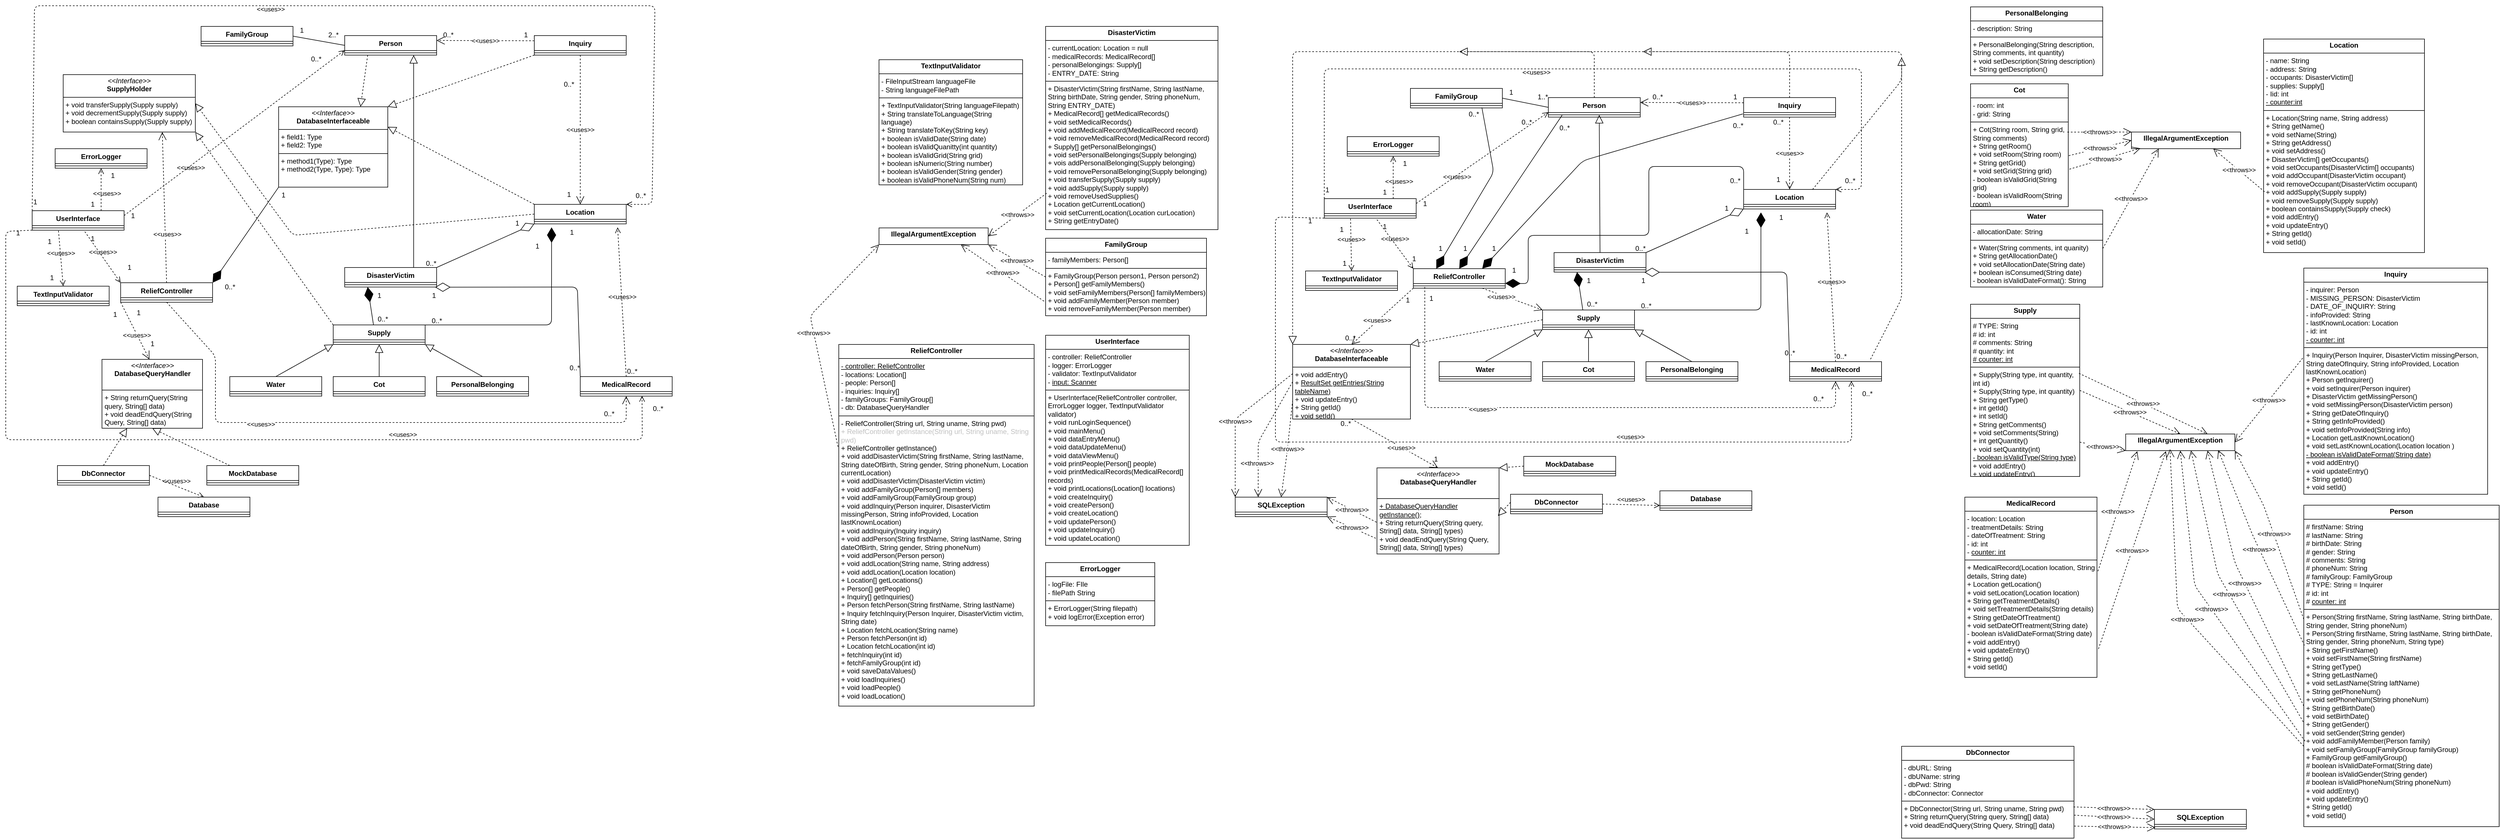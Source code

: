 <mxfile>
    <diagram id="vcXMvCmIO5B1YifTSENU" name="Page-1">
        <mxGraphModel dx="3790" dy="468" grid="1" gridSize="10" guides="1" tooltips="1" connect="1" arrows="1" fold="1" page="1" pageScale="1" pageWidth="850" pageHeight="1100" math="0" shadow="0">
            <root>
                <mxCell id="0"/>
                <mxCell id="1" parent="0"/>
                <mxCell id="6" value="FamilyGroup&lt;div&gt;&lt;br&gt;&lt;/div&gt;" style="swimlane;fontStyle=1;align=center;verticalAlign=top;childLayout=stackLayout;horizontal=1;startSize=26;horizontalStack=0;resizeParent=1;resizeParentMax=0;resizeLast=0;collapsible=1;marginBottom=0;whiteSpace=wrap;html=1;" parent="1" vertex="1">
                    <mxGeometry x="-15" y="154" width="160" height="34" as="geometry"/>
                </mxCell>
                <mxCell id="8" value="" style="line;strokeWidth=1;fillColor=none;align=left;verticalAlign=middle;spacingTop=-1;spacingLeft=3;spacingRight=3;rotatable=0;labelPosition=right;points=[];portConstraint=eastwest;strokeColor=inherit;" parent="6" vertex="1">
                    <mxGeometry y="26" width="160" height="8" as="geometry"/>
                </mxCell>
                <mxCell id="16" value="MedicalRecord" style="swimlane;fontStyle=1;align=center;verticalAlign=top;childLayout=stackLayout;horizontal=1;startSize=26;horizontalStack=0;resizeParent=1;resizeParentMax=0;resizeLast=0;collapsible=1;marginBottom=0;whiteSpace=wrap;html=1;" parent="1" vertex="1">
                    <mxGeometry x="645" y="630" width="160" height="34" as="geometry"/>
                </mxCell>
                <mxCell id="18" value="" style="line;strokeWidth=1;fillColor=none;align=left;verticalAlign=middle;spacingTop=-1;spacingLeft=3;spacingRight=3;rotatable=0;labelPosition=right;points=[];portConstraint=eastwest;strokeColor=inherit;" parent="16" vertex="1">
                    <mxGeometry y="26" width="160" height="8" as="geometry"/>
                </mxCell>
                <mxCell id="20" value="DisasterVictim" style="swimlane;fontStyle=1;align=center;verticalAlign=top;childLayout=stackLayout;horizontal=1;startSize=26;horizontalStack=0;resizeParent=1;resizeParentMax=0;resizeLast=0;collapsible=1;marginBottom=0;whiteSpace=wrap;html=1;" parent="1" vertex="1">
                    <mxGeometry x="235" y="440" width="160" height="34" as="geometry"/>
                </mxCell>
                <mxCell id="22" value="" style="line;strokeWidth=1;fillColor=none;align=left;verticalAlign=middle;spacingTop=-1;spacingLeft=3;spacingRight=3;rotatable=0;labelPosition=right;points=[];portConstraint=eastwest;strokeColor=inherit;" parent="20" vertex="1">
                    <mxGeometry y="26" width="160" height="8" as="geometry"/>
                </mxCell>
                <mxCell id="24" value="&lt;div&gt;Inquiry&lt;/div&gt;" style="swimlane;fontStyle=1;align=center;verticalAlign=top;childLayout=stackLayout;horizontal=1;startSize=26;horizontalStack=0;resizeParent=1;resizeParentMax=0;resizeLast=0;collapsible=1;marginBottom=0;whiteSpace=wrap;html=1;" parent="1" vertex="1">
                    <mxGeometry x="565" y="170" width="160" height="34" as="geometry"/>
                </mxCell>
                <mxCell id="26" value="" style="line;strokeWidth=1;fillColor=none;align=left;verticalAlign=middle;spacingTop=-1;spacingLeft=3;spacingRight=3;rotatable=0;labelPosition=right;points=[];portConstraint=eastwest;strokeColor=inherit;" parent="24" vertex="1">
                    <mxGeometry y="26" width="160" height="8" as="geometry"/>
                </mxCell>
                <mxCell id="32" value="Location&lt;div&gt;&lt;br&gt;&lt;/div&gt;" style="swimlane;fontStyle=1;align=center;verticalAlign=top;childLayout=stackLayout;horizontal=1;startSize=26;horizontalStack=0;resizeParent=1;resizeParentMax=0;resizeLast=0;collapsible=1;marginBottom=0;whiteSpace=wrap;html=1;" parent="1" vertex="1">
                    <mxGeometry x="565" y="330" width="160" height="34" as="geometry">
                        <mxRectangle x="390" y="340" width="90" height="40" as="alternateBounds"/>
                    </mxGeometry>
                </mxCell>
                <mxCell id="34" value="" style="line;strokeWidth=1;fillColor=none;align=left;verticalAlign=middle;spacingTop=-1;spacingLeft=3;spacingRight=3;rotatable=0;labelPosition=right;points=[];portConstraint=eastwest;strokeColor=inherit;" parent="32" vertex="1">
                    <mxGeometry y="26" width="160" height="8" as="geometry"/>
                </mxCell>
                <mxCell id="62" value="" style="endArrow=block;endFill=0;endSize=12;html=1;exitX=0.5;exitY=0;exitDx=0;exitDy=0;entryX=0.554;entryY=0.536;entryDx=0;entryDy=0;entryPerimeter=0;" parent="1" source="20" target="138" edge="1">
                    <mxGeometry width="160" relative="1" as="geometry">
                        <mxPoint x="225" y="560" as="sourcePoint"/>
                        <mxPoint x="313.824" y="220" as="targetPoint"/>
                    </mxGeometry>
                </mxCell>
                <mxCell id="64" value="&amp;lt;&amp;lt;uses&amp;gt;&amp;gt;" style="endArrow=open;endSize=12;dashed=1;html=1;exitX=0;exitY=0.5;exitDx=0;exitDy=0;entryX=1;entryY=0.25;entryDx=0;entryDy=0;" parent="1" target="136" edge="1">
                    <mxGeometry width="160" relative="1" as="geometry">
                        <mxPoint x="565.0" y="179" as="sourcePoint"/>
                        <mxPoint x="405.0" y="122.5" as="targetPoint"/>
                    </mxGeometry>
                </mxCell>
                <mxCell id="65" value="&amp;lt;&amp;lt;uses&amp;gt;&amp;gt;" style="endArrow=open;endSize=12;dashed=1;html=1;exitX=0.5;exitY=1;exitDx=0;exitDy=0;entryX=0.5;entryY=0;entryDx=0;entryDy=0;" parent="1" source="24" target="32" edge="1">
                    <mxGeometry width="160" relative="1" as="geometry">
                        <mxPoint x="643.72" y="225.298" as="sourcePoint"/>
                        <mxPoint x="430" y="183" as="targetPoint"/>
                    </mxGeometry>
                </mxCell>
                <mxCell id="66" value="0..*" style="text;html=1;align=center;verticalAlign=middle;resizable=0;points=[];autosize=1;strokeColor=none;fillColor=none;" parent="1" vertex="1">
                    <mxGeometry x="395" y="154" width="40" height="30" as="geometry"/>
                </mxCell>
                <mxCell id="67" value="1" style="text;html=1;align=center;verticalAlign=middle;resizable=0;points=[];autosize=1;strokeColor=none;fillColor=none;" parent="1" vertex="1">
                    <mxGeometry x="535" y="154" width="30" height="30" as="geometry"/>
                </mxCell>
                <mxCell id="70" value="" style="endArrow=block;endFill=0;endSize=12;html=1;exitX=0.5;exitY=0;exitDx=0;exitDy=0;entryX=0;entryY=1;entryDx=0;entryDy=0;" parent="1" source="149" target="153" edge="1">
                    <mxGeometry width="160" relative="1" as="geometry">
                        <mxPoint x="47.5" y="680" as="sourcePoint"/>
                        <mxPoint x="185.0" y="630" as="targetPoint"/>
                    </mxGeometry>
                </mxCell>
                <mxCell id="71" value="" style="endArrow=block;endFill=0;endSize=12;html=1;exitX=0.5;exitY=0;exitDx=0;exitDy=0;entryX=0.5;entryY=1;entryDx=0;entryDy=0;" parent="1" source="145" target="153" edge="1">
                    <mxGeometry width="160" relative="1" as="geometry">
                        <mxPoint x="290.0" y="680" as="sourcePoint"/>
                        <mxPoint x="265.0" y="630" as="targetPoint"/>
                    </mxGeometry>
                </mxCell>
                <mxCell id="72" value="" style="endArrow=block;endFill=0;endSize=12;html=1;exitX=0.5;exitY=0;exitDx=0;exitDy=0;entryX=1;entryY=1;entryDx=0;entryDy=0;" parent="1" source="140" target="153" edge="1">
                    <mxGeometry width="160" relative="1" as="geometry">
                        <mxPoint x="520.0" y="680" as="sourcePoint"/>
                        <mxPoint x="305.0" y="598.5" as="targetPoint"/>
                    </mxGeometry>
                </mxCell>
                <mxCell id="73" value="" style="endArrow=diamondThin;endFill=1;endSize=24;html=1;entryX=0.25;entryY=1;entryDx=0;entryDy=0;exitX=0.438;exitY=0;exitDx=0;exitDy=0;exitPerimeter=0;" parent="1" source="153" target="20" edge="1">
                    <mxGeometry width="160" relative="1" as="geometry">
                        <mxPoint x="305.0" y="570" as="sourcePoint"/>
                        <mxPoint x="284.28" y="440.316" as="targetPoint"/>
                    </mxGeometry>
                </mxCell>
                <mxCell id="74" value="" style="endArrow=diamondThin;endFill=1;endSize=24;html=1;exitX=1;exitY=0;exitDx=0;exitDy=0;entryX=0.188;entryY=1.75;entryDx=0;entryDy=0;entryPerimeter=0;" parent="1" source="153" target="34" edge="1">
                    <mxGeometry width="160" relative="1" as="geometry">
                        <mxPoint x="305.0" y="601.5" as="sourcePoint"/>
                        <mxPoint x="585" y="370" as="targetPoint"/>
                        <Array as="points">
                            <mxPoint x="595" y="540"/>
                        </Array>
                    </mxGeometry>
                </mxCell>
                <mxCell id="76" value="" style="endArrow=diamondThin;endFill=0;endSize=24;html=1;exitX=1;exitY=0;exitDx=0;exitDy=0;entryX=0;entryY=1;entryDx=0;entryDy=0;" parent="1" source="20" target="32" edge="1">
                    <mxGeometry width="160" relative="1" as="geometry">
                        <mxPoint x="415.0" y="424" as="sourcePoint"/>
                        <mxPoint x="565.0" y="369" as="targetPoint"/>
                    </mxGeometry>
                </mxCell>
                <mxCell id="77" value="" style="endArrow=diamondThin;endFill=0;endSize=24;html=1;exitX=0;exitY=0;exitDx=0;exitDy=0;entryX=0.983;entryY=1.036;entryDx=0;entryDy=0;entryPerimeter=0;" parent="1" source="16" target="22" edge="1">
                    <mxGeometry width="160" relative="1" as="geometry">
                        <mxPoint x="215" y="530" as="sourcePoint"/>
                        <mxPoint x="415.0" y="423" as="targetPoint"/>
                        <Array as="points">
                            <mxPoint x="640" y="474"/>
                        </Array>
                    </mxGeometry>
                </mxCell>
                <mxCell id="78" value="&amp;lt;&amp;lt;uses&amp;gt;&amp;gt;" style="endArrow=open;startArrow=none;endFill=0;startFill=0;endSize=8;html=1;verticalAlign=bottom;dashed=1;labelBackgroundColor=none;exitX=0.5;exitY=0;exitDx=0;exitDy=0;" parent="1" source="16" edge="1">
                    <mxGeometry width="160" relative="1" as="geometry">
                        <mxPoint x="215" y="530" as="sourcePoint"/>
                        <mxPoint x="710" y="370" as="targetPoint"/>
                    </mxGeometry>
                </mxCell>
                <mxCell id="79" value="" style="endArrow=none;startArrow=none;endFill=0;startFill=0;endSize=8;html=1;verticalAlign=bottom;labelBackgroundColor=none;strokeWidth=1;entryX=0;entryY=0.5;entryDx=0;entryDy=0;exitX=1;exitY=0.5;exitDx=0;exitDy=0;" parent="1" source="6" target="136" edge="1">
                    <mxGeometry width="160" relative="1" as="geometry">
                        <mxPoint x="55" y="137" as="sourcePoint"/>
                        <mxPoint x="205.0" y="155" as="targetPoint"/>
                    </mxGeometry>
                </mxCell>
                <mxCell id="81" value="&amp;lt;&amp;lt;uses&amp;gt;&amp;gt;" style="endArrow=open;endSize=12;dashed=1;html=1;exitX=0.75;exitY=1;exitDx=0;exitDy=0;entryX=0;entryY=0;entryDx=0;entryDy=0;" parent="1" source="157" target="153" edge="1">
                    <mxGeometry x="-0.359" y="-3" width="160" relative="1" as="geometry">
                        <mxPoint x="700.84" y="391.43" as="sourcePoint"/>
                        <mxPoint x="765" y="346" as="targetPoint"/>
                        <Array as="points"/>
                        <mxPoint as="offset"/>
                    </mxGeometry>
                </mxCell>
                <mxCell id="90" value="&amp;lt;&amp;lt;uses&amp;gt;&amp;gt;" style="endArrow=open;startArrow=none;endFill=0;startFill=0;endSize=8;html=1;verticalAlign=bottom;dashed=1;labelBackgroundColor=none;exitX=0.054;exitY=0.081;exitDx=0;exitDy=0;exitPerimeter=0;entryX=0;entryY=0;entryDx=0;entryDy=0;" parent="1" source="189" target="157" edge="1">
                    <mxGeometry width="160" relative="1" as="geometry">
                        <mxPoint x="-4.84" y="379.712" as="sourcePoint"/>
                        <mxPoint x="-5" y="450" as="targetPoint"/>
                    </mxGeometry>
                </mxCell>
                <mxCell id="92" value="" style="endArrow=diamondThin;endFill=1;endSize=24;html=1;exitX=0.15;exitY=0.588;exitDx=0;exitDy=0;entryX=0.5;entryY=0;entryDx=0;entryDy=0;exitPerimeter=0;" parent="1" source="138" target="157" edge="1">
                    <mxGeometry width="160" relative="1" as="geometry">
                        <mxPoint x="255.0" y="220" as="sourcePoint"/>
                        <mxPoint x="-20" y="400" as="targetPoint"/>
                        <Array as="points"/>
                    </mxGeometry>
                </mxCell>
                <mxCell id="93" value="" style="endArrow=diamondThin;endFill=1;endSize=24;html=1;exitX=-0.008;exitY=-0.064;exitDx=0;exitDy=0;exitPerimeter=0;entryX=0.75;entryY=0;entryDx=0;entryDy=0;" parent="1" target="157" edge="1">
                    <mxGeometry width="160" relative="1" as="geometry">
                        <mxPoint x="563.72" y="198.336" as="sourcePoint"/>
                        <mxPoint x="35.0" y="400" as="targetPoint"/>
                        <Array as="points">
                            <mxPoint x="285" y="280"/>
                        </Array>
                    </mxGeometry>
                </mxCell>
                <mxCell id="94" value="&amp;lt;&amp;lt;uses&amp;gt;&amp;gt;" style="endArrow=open;startArrow=none;endFill=0;startFill=0;endSize=8;html=1;verticalAlign=bottom;dashed=1;labelBackgroundColor=none;exitX=0.75;exitY=0;exitDx=0;exitDy=0;entryX=0.5;entryY=1;entryDx=0;entryDy=0;" parent="1" source="199" target="165" edge="1">
                    <mxGeometry x="-0.429" y="-10" width="160" relative="1" as="geometry">
                        <mxPoint x="-45" y="346" as="sourcePoint"/>
                        <mxPoint x="-45" y="292" as="targetPoint"/>
                        <mxPoint as="offset"/>
                    </mxGeometry>
                </mxCell>
                <mxCell id="95" value="" style="endArrow=diamondThin;endFill=1;endSize=24;html=1;exitX=0;exitY=0;exitDx=0;exitDy=0;entryX=1;entryY=0.75;entryDx=0;entryDy=0;" parent="1" source="32" target="157" edge="1">
                    <mxGeometry width="160" relative="1" as="geometry">
                        <mxPoint x="185" y="540" as="sourcePoint"/>
                        <mxPoint x="35.0" y="465" as="targetPoint"/>
                        <Array as="points">
                            <mxPoint x="565" y="290"/>
                            <mxPoint x="400" y="290"/>
                            <mxPoint x="400" y="410"/>
                            <mxPoint x="190" y="410"/>
                            <mxPoint x="190" y="494"/>
                        </Array>
                    </mxGeometry>
                </mxCell>
                <mxCell id="98" value="&lt;p style=&quot;margin:0px;margin-top:4px;text-align:center;&quot;&gt;&lt;b&gt;PersonalBelonging&lt;/b&gt;&lt;/p&gt;&lt;hr size=&quot;1&quot; style=&quot;border-style:solid;&quot;&gt;&lt;p style=&quot;margin:0px;margin-left:4px;&quot;&gt;- description: String&lt;/p&gt;&lt;hr size=&quot;1&quot; style=&quot;border-style:solid;&quot;&gt;&lt;p style=&quot;margin:0px;margin-left:4px;&quot;&gt;+ PersonalBelonging(String description, String comments, int quantity)&lt;/p&gt;&lt;p style=&quot;margin:0px;margin-left:4px;&quot;&gt;+ void setDescription(String description)&lt;/p&gt;&lt;p style=&quot;margin:0px;margin-left:4px;&quot;&gt;+ String getDescription()&lt;/p&gt;" style="verticalAlign=top;align=left;overflow=fill;html=1;whiteSpace=wrap;" parent="1" vertex="1">
                    <mxGeometry x="960" y="12" width="230" height="120" as="geometry"/>
                </mxCell>
                <mxCell id="99" value="&lt;p style=&quot;margin:0px;margin-top:4px;text-align:center;&quot;&gt;&lt;b&gt;Cot&lt;/b&gt;&lt;/p&gt;&lt;hr size=&quot;1&quot; style=&quot;border-style:solid;&quot;&gt;&lt;p style=&quot;margin:0px;margin-left:4px;&quot;&gt;- room: int&lt;/p&gt;&lt;p style=&quot;margin:0px;margin-left:4px;&quot;&gt;- grid: String&lt;/p&gt;&lt;hr size=&quot;1&quot; style=&quot;border-style:solid;&quot;&gt;&lt;p style=&quot;margin:0px;margin-left:4px;&quot;&gt;+ Cot(String room, String grid, String comments)&lt;/p&gt;&lt;p style=&quot;margin:0px;margin-left:4px;&quot;&gt;+ String getRoom()&lt;/p&gt;&lt;p style=&quot;margin:0px;margin-left:4px;&quot;&gt;+ void setRoom(String room)&lt;/p&gt;&lt;p style=&quot;scrollbar-color: light-dark(#e2e2e2, #4b4b4b)&lt;br/&gt;&#x9;&#x9;&#x9;&#x9;&#x9;light-dark(#fbfbfb, var(--dark-panel-color)); margin: 0px 0px 0px 4px;&quot;&gt;+ String getGrid()&lt;/p&gt;&lt;p style=&quot;scrollbar-color: light-dark(#e2e2e2, #4b4b4b)&lt;br/&gt;&#x9;&#x9;&#x9;&#x9;&#x9;light-dark(#fbfbfb, var(--dark-panel-color)); margin: 0px 0px 0px 4px;&quot;&gt;+ void setGrid(String grid)&lt;/p&gt;&lt;p style=&quot;scrollbar-color: light-dark(#e2e2e2, #4b4b4b)&lt;br/&gt;&#x9;&#x9;&#x9;&#x9;&#x9;light-dark(#fbfbfb, var(--dark-panel-color)); margin: 0px 0px 0px 4px;&quot;&gt;- boolean isValidGrid(String grid)&lt;/p&gt;&lt;p style=&quot;scrollbar-color: light-dark(#e2e2e2, #4b4b4b)&lt;br/&gt;&#x9;&#x9;&#x9;&#x9;&#x9;light-dark(#fbfbfb, var(--dark-panel-color)); margin: 0px 0px 0px 4px;&quot;&gt;- boolean isValidRoom(String room)&lt;/p&gt;" style="verticalAlign=top;align=left;overflow=fill;html=1;whiteSpace=wrap;" parent="1" vertex="1">
                    <mxGeometry x="960" y="146" width="170" height="214" as="geometry"/>
                </mxCell>
                <mxCell id="101" value="&lt;p style=&quot;margin:0px;margin-top:4px;text-align:center;&quot;&gt;&lt;b&gt;IllegalArgumentException&lt;/b&gt;&lt;/p&gt;" style="verticalAlign=top;align=left;overflow=fill;html=1;whiteSpace=wrap;" parent="1" vertex="1">
                    <mxGeometry x="1240" y="230" width="190" height="29" as="geometry"/>
                </mxCell>
                <mxCell id="102" value="&amp;lt;&amp;lt;throws&amp;gt;&amp;gt;" style="endArrow=open;endSize=12;dashed=1;html=1;exitX=1.012;exitY=0.695;exitDx=0;exitDy=0;entryX=0.082;entryY=0.978;entryDx=0;entryDy=0;entryPerimeter=0;exitPerimeter=0;" parent="1" source="99" target="101" edge="1">
                    <mxGeometry width="160" relative="1" as="geometry">
                        <mxPoint x="1160" y="458.46" as="sourcePoint"/>
                        <mxPoint x="1320" y="458.46" as="targetPoint"/>
                    </mxGeometry>
                </mxCell>
                <mxCell id="103" value="&lt;p style=&quot;margin:0px;margin-top:4px;text-align:center;&quot;&gt;&lt;b&gt;Water&lt;/b&gt;&lt;/p&gt;&lt;hr size=&quot;1&quot; style=&quot;border-style:solid;&quot;&gt;&lt;p style=&quot;margin:0px;margin-left:4px;&quot;&gt;- allocationDate: String&lt;/p&gt;&lt;hr size=&quot;1&quot; style=&quot;border-style:solid;&quot;&gt;&lt;p style=&quot;margin:0px;margin-left:4px;&quot;&gt;&lt;span style=&quot;background-color: transparent;&quot;&gt;+ Water(String comments, int quanity)&lt;/span&gt;&lt;/p&gt;&lt;p style=&quot;margin:0px;margin-left:4px;&quot;&gt;+ String getAllocationDate()&lt;/p&gt;&lt;p style=&quot;margin:0px;margin-left:4px;&quot;&gt;+ void setAllocationDate(String date)&lt;/p&gt;&lt;p style=&quot;margin:0px;margin-left:4px;&quot;&gt;+ boolean isConsumed(String date)&lt;/p&gt;&lt;p style=&quot;margin:0px;margin-left:4px;&quot;&gt;- boolean isValidDateFormat(): String&lt;/p&gt;" style="verticalAlign=top;align=left;overflow=fill;html=1;whiteSpace=wrap;" parent="1" vertex="1">
                    <mxGeometry x="960" y="366" width="230" height="134" as="geometry"/>
                </mxCell>
                <mxCell id="105" value="&amp;lt;&amp;lt;throws&amp;gt;&amp;gt;" style="endArrow=open;endSize=12;dashed=1;html=1;entryX=0.25;entryY=1;entryDx=0;entryDy=0;exitX=1;exitY=0.5;exitDx=0;exitDy=0;" parent="1" source="103" target="101" edge="1">
                    <mxGeometry width="160" relative="1" as="geometry">
                        <mxPoint x="1180" y="460" as="sourcePoint"/>
                        <mxPoint x="1346" y="393.5" as="targetPoint"/>
                    </mxGeometry>
                </mxCell>
                <mxCell id="107" value="&lt;p style=&quot;text-align: center; margin: 4px 0px 0px;&quot;&gt;&lt;b&gt;Supply&lt;/b&gt;&lt;/p&gt;&lt;hr size=&quot;1&quot; style=&quot;border-style:solid;&quot;&gt;&lt;p style=&quot;margin:0px;margin-left:4px;&quot;&gt;# TYPE: String&lt;/p&gt;&lt;p style=&quot;margin:0px;margin-left:4px;&quot;&gt;# id: int&lt;/p&gt;&lt;p style=&quot;margin:0px;margin-left:4px;&quot;&gt;# comments: String&lt;/p&gt;&lt;p style=&quot;margin:0px;margin-left:4px;&quot;&gt;# quantity: int&lt;/p&gt;&lt;p style=&quot;margin:0px;margin-left:4px;&quot;&gt;&lt;u&gt;# counter: int&lt;/u&gt;&lt;/p&gt;&lt;hr size=&quot;1&quot; style=&quot;border-style:solid;&quot;&gt;&lt;p style=&quot;margin:0px;margin-left:4px;&quot;&gt;+ Supply(String type, int quantity, int id)&lt;/p&gt;&lt;p style=&quot;margin:0px;margin-left:4px;&quot;&gt;+ Supply(String type, int quantity)&lt;/p&gt;&lt;p style=&quot;margin:0px;margin-left:4px;&quot;&gt;+ String getType()&lt;/p&gt;&lt;p style=&quot;margin:0px;margin-left:4px;&quot;&gt;+ int getId()&lt;/p&gt;&lt;p style=&quot;margin:0px;margin-left:4px;&quot;&gt;+ int setId()&lt;/p&gt;&lt;p style=&quot;margin:0px;margin-left:4px;&quot;&gt;+ String getComments()&lt;/p&gt;&lt;p style=&quot;margin:0px;margin-left:4px;&quot;&gt;+ void setComments(String)&lt;/p&gt;&lt;p style=&quot;margin:0px;margin-left:4px;&quot;&gt;+ int getQuantity()&lt;/p&gt;&lt;p style=&quot;margin:0px;margin-left:4px;&quot;&gt;+ void setQuantity(int)&lt;/p&gt;&lt;p style=&quot;margin:0px;margin-left:4px;&quot;&gt;&lt;u&gt;- boolean isValidType(String type)&lt;/u&gt;&lt;/p&gt;&lt;p style=&quot;margin: 0px 0px 0px 4px;&quot;&gt;+ void addEntry()&lt;/p&gt;&lt;p style=&quot;margin: 0px 0px 0px 4px;&quot;&gt;&lt;span style=&quot;background-color: transparent;&quot;&gt;+ void updateEntry()&lt;/span&gt;&lt;/p&gt;" style="verticalAlign=top;align=left;overflow=fill;html=1;whiteSpace=wrap;" parent="1" vertex="1">
                    <mxGeometry x="960" y="530" width="190" height="300" as="geometry"/>
                </mxCell>
                <mxCell id="109" value="&lt;p style=&quot;margin:0px;margin-top:4px;text-align:center;&quot;&gt;&lt;b&gt;IllegalArgumentException&lt;/b&gt;&lt;/p&gt;" style="verticalAlign=top;align=left;overflow=fill;html=1;whiteSpace=wrap;" parent="1" vertex="1">
                    <mxGeometry x="1230" y="756" width="190" height="29" as="geometry"/>
                </mxCell>
                <mxCell id="110" value="&amp;lt;&amp;lt;throws&amp;gt;&amp;gt;" style="endArrow=open;endSize=12;dashed=1;html=1;entryX=0;entryY=1;entryDx=0;entryDy=0;exitX=1;exitY=0.801;exitDx=0;exitDy=0;exitPerimeter=0;" parent="1" source="107" target="109" edge="1">
                    <mxGeometry x="-0.006" width="160" relative="1" as="geometry">
                        <mxPoint x="1143" y="764" as="sourcePoint"/>
                        <mxPoint x="1310" y="660" as="targetPoint"/>
                        <mxPoint as="offset"/>
                    </mxGeometry>
                </mxCell>
                <mxCell id="111" value="&amp;lt;&amp;lt;throws&amp;gt;&amp;gt;" style="endArrow=open;endSize=12;dashed=1;html=1;exitX=1;exitY=0.5;exitDx=0;exitDy=0;entryX=0.5;entryY=0;entryDx=0;entryDy=0;" parent="1" source="107" target="109" edge="1">
                    <mxGeometry x="-0.006" width="160" relative="1" as="geometry">
                        <mxPoint x="1203" y="676" as="sourcePoint"/>
                        <mxPoint x="1310" y="660" as="targetPoint"/>
                        <mxPoint as="offset"/>
                    </mxGeometry>
                </mxCell>
                <mxCell id="112" value="&lt;p style=&quot;margin:0px;margin-top:4px;text-align:center;&quot;&gt;&lt;b&gt;MedicalRecord&lt;/b&gt;&lt;/p&gt;&lt;hr size=&quot;1&quot; style=&quot;border-style:solid;&quot;&gt;&lt;p style=&quot;margin:0px;margin-left:4px;&quot;&gt;- location: Location&lt;/p&gt;&lt;p style=&quot;margin:0px;margin-left:4px;&quot;&gt;- treatmentDetails: String&lt;/p&gt;&lt;p style=&quot;margin:0px;margin-left:4px;&quot;&gt;- dateOfTreatment: String&lt;/p&gt;&lt;p style=&quot;margin: 0px 0px 0px 4px;&quot;&gt;- id: int&lt;/p&gt;&lt;p style=&quot;margin: 0px 0px 0px 4px;&quot;&gt;-&amp;nbsp;&lt;u&gt;counter: int&lt;/u&gt;&lt;/p&gt;&lt;hr size=&quot;1&quot; style=&quot;border-style:solid;&quot;&gt;&lt;p style=&quot;margin:0px;margin-left:4px;&quot;&gt;+ MedicalRecord(Location location, String details, String date)&lt;/p&gt;&lt;p style=&quot;margin:0px;margin-left:4px;&quot;&gt;+ Location getLocation()&lt;/p&gt;&lt;p style=&quot;margin:0px;margin-left:4px;&quot;&gt;+ void setLocation(Location location)&lt;/p&gt;&lt;p style=&quot;margin:0px;margin-left:4px;&quot;&gt;+ String getTreatmentDetails()&lt;/p&gt;&lt;p style=&quot;margin:0px;margin-left:4px;&quot;&gt;+ void setTreatmentDetails(String details)&lt;/p&gt;&lt;p style=&quot;margin:0px;margin-left:4px;&quot;&gt;+ String getDateOfTreatment()&lt;/p&gt;&lt;p style=&quot;margin:0px;margin-left:4px;&quot;&gt;+ void setDateOfTreatment(String date)&lt;/p&gt;&lt;p style=&quot;margin:0px;margin-left:4px;&quot;&gt;- boolean isValidDateFormat(String date)&lt;/p&gt;&lt;p style=&quot;margin: 0px 0px 0px 4px;&quot;&gt;+ void addEntry()&lt;/p&gt;&lt;p style=&quot;margin: 0px 0px 0px 4px;&quot;&gt;&lt;span style=&quot;background-color: transparent;&quot;&gt;+ void updateEntry()&lt;/span&gt;&lt;/p&gt;&lt;p style=&quot;margin: 0px 0px 0px 4px;&quot;&gt;+ String getId()&lt;/p&gt;&lt;p style=&quot;margin: 0px 0px 0px 4px;&quot;&gt;+ void setId()&lt;/p&gt;" style="verticalAlign=top;align=left;overflow=fill;html=1;whiteSpace=wrap;" parent="1" vertex="1">
                    <mxGeometry x="950" y="866" width="230" height="314" as="geometry"/>
                </mxCell>
                <mxCell id="113" value="&amp;lt;&amp;lt;throws&amp;gt;&amp;gt;" style="endArrow=open;endSize=12;dashed=1;html=1;exitX=1.011;exitY=0.842;exitDx=0;exitDy=0;exitPerimeter=0;" parent="1" source="112" edge="1">
                    <mxGeometry x="-0.006" width="160" relative="1" as="geometry">
                        <mxPoint x="1150" y="769" as="sourcePoint"/>
                        <mxPoint x="1300" y="786" as="targetPoint"/>
                        <Array as="points"/>
                        <mxPoint as="offset"/>
                    </mxGeometry>
                </mxCell>
                <mxCell id="114" value="&amp;lt;&amp;lt;throws&amp;gt;&amp;gt;" style="endArrow=open;endSize=12;dashed=1;html=1;entryX=0.106;entryY=1.034;entryDx=0;entryDy=0;exitX=1.007;exitY=0.411;exitDx=0;exitDy=0;exitPerimeter=0;entryPerimeter=0;" parent="1" source="112" target="109" edge="1">
                    <mxGeometry x="-0.006" width="160" relative="1" as="geometry">
                        <mxPoint x="1203" y="1014" as="sourcePoint"/>
                        <mxPoint x="1405" y="668" as="targetPoint"/>
                        <Array as="points"/>
                        <mxPoint as="offset"/>
                    </mxGeometry>
                </mxCell>
                <mxCell id="115" value="&lt;p style=&quot;margin:0px;margin-top:4px;text-align:center;&quot;&gt;&lt;b&gt;Location&lt;/b&gt;&lt;/p&gt;&lt;hr size=&quot;1&quot; style=&quot;border-style:solid;&quot;&gt;&lt;p style=&quot;margin:0px;margin-left:4px;&quot;&gt;- name: String&lt;/p&gt;&lt;p style=&quot;margin:0px;margin-left:4px;&quot;&gt;- address: String&lt;/p&gt;&lt;p style=&quot;margin:0px;margin-left:4px;&quot;&gt;- occupants: DisasterVictim[]&lt;/p&gt;&lt;p style=&quot;margin:0px;margin-left:4px;&quot;&gt;- supplies: Supply[]&lt;/p&gt;&lt;p style=&quot;margin:0px;margin-left:4px;&quot;&gt;- Iid: int&lt;/p&gt;&lt;p style=&quot;margin:0px;margin-left:4px;&quot;&gt;&lt;u&gt;- counter:int&lt;/u&gt;&lt;/p&gt;&lt;hr size=&quot;1&quot; style=&quot;border-style:solid;&quot;&gt;&lt;p style=&quot;margin:0px;margin-left:4px;&quot;&gt;+ Location(String name, String address)&lt;/p&gt;&lt;p style=&quot;margin:0px;margin-left:4px;&quot;&gt;+ String getName()&lt;/p&gt;&lt;p style=&quot;margin:0px;margin-left:4px;&quot;&gt;+ void setName(String)&lt;/p&gt;&lt;p style=&quot;margin:0px;margin-left:4px;&quot;&gt;+ String getAddress()&lt;/p&gt;&lt;p style=&quot;margin:0px;margin-left:4px;&quot;&gt;+ void setAddress()&lt;/p&gt;&lt;p style=&quot;margin:0px;margin-left:4px;&quot;&gt;+ DisasterVictim[] getOccupants()&lt;/p&gt;&lt;p style=&quot;margin:0px;margin-left:4px;&quot;&gt;+ void setOccupants(DisasterVictim[] occupants)&lt;/p&gt;&lt;p style=&quot;margin:0px;margin-left:4px;&quot;&gt;+ void addOccupant(DisasterVictim occupant)&lt;/p&gt;&lt;p style=&quot;margin:0px;margin-left:4px;&quot;&gt;+ void removeOccupant(DisasterVictim occupant)&lt;/p&gt;&lt;p style=&quot;margin:0px;margin-left:4px;&quot;&gt;+ void addSupply(Supply supply)&lt;/p&gt;&lt;p style=&quot;margin:0px;margin-left:4px;&quot;&gt;+ void removeSupply(Supply supply)&lt;/p&gt;&lt;p style=&quot;margin:0px;margin-left:4px;&quot;&gt;+ boolean containsSupply(Supply check)&lt;/p&gt;&lt;p style=&quot;margin: 0px 0px 0px 4px;&quot;&gt;+ void addEntry()&lt;/p&gt;&lt;p style=&quot;margin: 0px 0px 0px 4px;&quot;&gt;&lt;span style=&quot;background-color: transparent;&quot;&gt;+ void updateEntry()&lt;/span&gt;&lt;/p&gt;&lt;p style=&quot;margin: 0px 0px 0px 4px;&quot;&gt;+ String getId()&lt;/p&gt;&lt;p style=&quot;margin: 0px 0px 0px 4px;&quot;&gt;+ void setId()&lt;/p&gt;" style="verticalAlign=top;align=left;overflow=fill;html=1;whiteSpace=wrap;" parent="1" vertex="1">
                    <mxGeometry x="1470" y="68" width="280" height="372" as="geometry"/>
                </mxCell>
                <mxCell id="118" value="&lt;p style=&quot;margin:0px;margin-top:4px;text-align:center;&quot;&gt;&lt;b&gt;Inquiry&lt;/b&gt;&lt;/p&gt;&lt;hr size=&quot;1&quot; style=&quot;border-style:solid;&quot;&gt;&lt;p style=&quot;margin:0px;margin-left:4px;&quot;&gt;- inquirer: Person&lt;/p&gt;&lt;p style=&quot;margin:0px;margin-left:4px;&quot;&gt;- MISSING_PERSON: DisasterVictim&lt;/p&gt;&lt;p style=&quot;margin:0px;margin-left:4px;&quot;&gt;- DATE_OF_INQUIRY: String&lt;/p&gt;&lt;p style=&quot;margin:0px;margin-left:4px;&quot;&gt;- infoProvided: String&lt;/p&gt;&lt;p style=&quot;margin:0px;margin-left:4px;&quot;&gt;- lastKnownLocation: Location&lt;/p&gt;&lt;p style=&quot;margin:0px;margin-left:4px;&quot;&gt;- id: int&lt;/p&gt;&lt;p style=&quot;margin:0px;margin-left:4px;&quot;&gt;&lt;u&gt;- counter: int&lt;/u&gt;&lt;/p&gt;&lt;hr size=&quot;1&quot; style=&quot;border-style:solid;&quot;&gt;&lt;p style=&quot;margin:0px;margin-left:4px;&quot;&gt;+ Inquiry(Person Inquirer, DisasterVictim missingPerson, String dateOfInquiry, String infoProvided, Location lastKnownLocation)&lt;/p&gt;&lt;p style=&quot;margin:0px;margin-left:4px;&quot;&gt;+ Person getInquirer()&lt;/p&gt;&lt;p style=&quot;margin:0px;margin-left:4px;&quot;&gt;+ void setInquirer(Person inquirer)&lt;/p&gt;&lt;p style=&quot;margin:0px;margin-left:4px;&quot;&gt;+ DisasterVictim getMissingPerson()&lt;/p&gt;&lt;p style=&quot;margin:0px;margin-left:4px;&quot;&gt;+ void setMissingPerson(DisasterVictim person)&lt;/p&gt;&lt;p style=&quot;margin:0px;margin-left:4px;&quot;&gt;+ String getDateOfInquiry()&lt;/p&gt;&lt;p style=&quot;margin:0px;margin-left:4px;&quot;&gt;+ String getInfoProvided()&lt;/p&gt;&lt;p style=&quot;margin:0px;margin-left:4px;&quot;&gt;+ void setInfoProvided(String info)&lt;/p&gt;&lt;p style=&quot;margin:0px;margin-left:4px;&quot;&gt;+ Location getLastKnownLocation()&lt;/p&gt;&lt;p style=&quot;margin:0px;margin-left:4px;&quot;&gt;+ void setLastKnownLocation(Location location )&lt;/p&gt;&lt;p style=&quot;margin:0px;margin-left:4px;&quot;&gt;&lt;u&gt;- boolean isValidDateFormat(String date)&lt;/u&gt;&lt;/p&gt;&lt;p style=&quot;margin: 0px 0px 0px 4px;&quot;&gt;+ void addEntry()&lt;/p&gt;&lt;p style=&quot;margin: 0px 0px 0px 4px;&quot;&gt;+ void updateEntry()&lt;/p&gt;&lt;p style=&quot;margin: 0px 0px 0px 4px;&quot;&gt;+ String getId()&lt;/p&gt;&lt;p style=&quot;margin: 0px 0px 0px 4px;&quot;&gt;+ void setId()&lt;/p&gt;&lt;p style=&quot;margin:0px;margin-left:4px;&quot;&gt;&lt;br&gt;&lt;/p&gt;&lt;p style=&quot;margin:0px;margin-left:4px;&quot;&gt;&amp;nbsp;&lt;/p&gt;" style="verticalAlign=top;align=left;overflow=fill;html=1;whiteSpace=wrap;" parent="1" vertex="1">
                    <mxGeometry x="1540" y="467" width="320" height="394" as="geometry"/>
                </mxCell>
                <mxCell id="121" value="&amp;lt;&amp;lt;throws&amp;gt;&amp;gt;" style="endArrow=open;endSize=12;dashed=1;html=1;entryX=1;entryY=0.5;entryDx=0;entryDy=0;exitX=-0.006;exitY=0.398;exitDx=0;exitDy=0;exitPerimeter=0;" parent="1" source="118" target="109" edge="1">
                    <mxGeometry x="-0.006" width="160" relative="1" as="geometry">
                        <mxPoint x="1507" y="650" as="sourcePoint"/>
                        <mxPoint x="1414" y="667" as="targetPoint"/>
                        <Array as="points"/>
                        <mxPoint as="offset"/>
                    </mxGeometry>
                </mxCell>
                <mxCell id="122" value="&lt;p style=&quot;margin:0px;margin-top:4px;text-align:center;&quot;&gt;&lt;b&gt;Person&lt;/b&gt;&lt;/p&gt;&lt;hr size=&quot;1&quot; style=&quot;border-style:solid;&quot;&gt;&lt;p style=&quot;margin:0px;margin-left:4px;&quot;&gt;# firstName: String&lt;/p&gt;&lt;p style=&quot;margin:0px;margin-left:4px;&quot;&gt;# lastName: String&lt;/p&gt;&lt;p style=&quot;margin:0px;margin-left:4px;&quot;&gt;# birthDate: String&amp;nbsp;&lt;/p&gt;&lt;p style=&quot;margin:0px;margin-left:4px;&quot;&gt;# gender: String&lt;/p&gt;&lt;p style=&quot;margin:0px;margin-left:4px;&quot;&gt;# comments: String&lt;/p&gt;&lt;p style=&quot;margin:0px;margin-left:4px;&quot;&gt;# phoneNum: String&lt;/p&gt;&lt;p style=&quot;margin:0px;margin-left:4px;&quot;&gt;# familyGroup: FamilyGroup&lt;/p&gt;&lt;p style=&quot;margin:0px;margin-left:4px;&quot;&gt;# TYPE: String = Inquirer&lt;/p&gt;&lt;p style=&quot;margin:0px;margin-left:4px;&quot;&gt;# id: int&lt;/p&gt;&lt;p style=&quot;margin:0px;margin-left:4px;&quot;&gt;# &lt;u&gt;counter: int&lt;/u&gt;&lt;/p&gt;&lt;hr size=&quot;1&quot; style=&quot;border-style:solid;&quot;&gt;&lt;p style=&quot;margin:0px;margin-left:4px;&quot;&gt;&lt;span style=&quot;background-color: transparent;&quot;&gt;+ Person(String firstName, String lastName, String birthDate, String gender, String phoneNum)&lt;/span&gt;&lt;/p&gt;&lt;p style=&quot;margin:0px;margin-left:4px;&quot;&gt;&lt;span style=&quot;background-color: transparent;&quot;&gt;+ Person(String firstName, String lastName, String birthDate, String gender, String phoneNum, String type)&lt;/span&gt;&lt;br&gt;&lt;/p&gt;&lt;p style=&quot;margin:0px;margin-left:4px;&quot;&gt;&lt;span style=&quot;background-color: transparent;&quot;&gt;+ String getFirstName()&lt;/span&gt;&lt;/p&gt;&lt;p style=&quot;margin:0px;margin-left:4px;&quot;&gt;&lt;span style=&quot;background-color: transparent;&quot;&gt;+ void setFirstName(String firstName)&lt;/span&gt;&lt;/p&gt;&lt;p style=&quot;margin:0px;margin-left:4px;&quot;&gt;&lt;span style=&quot;background-color: transparent;&quot;&gt;+ String getType()&lt;/span&gt;&lt;/p&gt;&lt;p style=&quot;scrollbar-color: light-dark(#e2e2e2, #4b4b4b)&lt;br/&gt;&#x9;&#x9;&#x9;&#x9;&#x9;light-dark(#fbfbfb, var(--dark-panel-color)); margin: 0px 0px 0px 4px;&quot;&gt;+ String getLastName()&lt;/p&gt;&lt;p style=&quot;scrollbar-color: light-dark(#e2e2e2, #4b4b4b)&lt;br/&gt;&#x9;&#x9;&#x9;&#x9;&#x9;light-dark(#fbfbfb, var(--dark-panel-color)); margin: 0px 0px 0px 4px;&quot;&gt;+ void setLastName(String laftName)&lt;/p&gt;&lt;p style=&quot;scrollbar-color: light-dark(#e2e2e2, #4b4b4b)&lt;br/&gt;&#x9;&#x9;&#x9;&#x9;&#x9;light-dark(#fbfbfb, var(--dark-panel-color)); margin: 0px 0px 0px 4px;&quot;&gt;+ String getPhoneNum()&lt;/p&gt;&lt;p style=&quot;scrollbar-color: light-dark(#e2e2e2, #4b4b4b)&lt;br/&gt;&#x9;&#x9;&#x9;&#x9;&#x9;light-dark(#fbfbfb, var(--dark-panel-color)); margin: 0px 0px 0px 4px;&quot;&gt;+ void setPhoneNum(String phoneNum)&lt;/p&gt;&lt;p style=&quot;scrollbar-color: light-dark(#e2e2e2, #4b4b4b)&lt;br/&gt;&#x9;&#x9;&#x9;&#x9;&#x9;light-dark(#fbfbfb, var(--dark-panel-color)); margin: 0px 0px 0px 4px;&quot;&gt;+ String getBirthDate()&lt;/p&gt;&lt;p style=&quot;scrollbar-color: light-dark(#e2e2e2, #4b4b4b)&lt;br/&gt;&#x9;&#x9;&#x9;&#x9;&#x9;light-dark(#fbfbfb, var(--dark-panel-color)); margin: 0px 0px 0px 4px;&quot;&gt;+ void setBirthDate()&lt;/p&gt;&lt;p style=&quot;scrollbar-color: light-dark(#e2e2e2, #4b4b4b)&lt;br/&gt;&#x9;&#x9;&#x9;&#x9;&#x9;light-dark(#fbfbfb, var(--dark-panel-color)); margin: 0px 0px 0px 4px;&quot;&gt;+ String getGender()&lt;/p&gt;&lt;p style=&quot;scrollbar-color: light-dark(#e2e2e2, #4b4b4b)&lt;br/&gt;&#x9;&#x9;&#x9;&#x9;&#x9;light-dark(#fbfbfb, var(--dark-panel-color)); margin: 0px 0px 0px 4px;&quot;&gt;+ void setGender(String gender)&lt;/p&gt;&lt;p style=&quot;scrollbar-color: light-dark(#e2e2e2, #4b4b4b)&lt;br/&gt;&#x9;&#x9;&#x9;&#x9;&#x9;light-dark(#fbfbfb, var(--dark-panel-color)); margin: 0px 0px 0px 4px;&quot;&gt;&lt;span style=&quot;background-color: transparent;&quot;&gt;+ void addFamilyMember(Person family)&lt;/span&gt;&lt;/p&gt;&lt;p style=&quot;scrollbar-color: light-dark(#e2e2e2, #4b4b4b)&lt;br/&gt;&#x9;&#x9;&#x9;&#x9;&#x9;light-dark(#fbfbfb, var(--dark-panel-color)); margin: 0px 0px 0px 4px;&quot;&gt;&lt;span style=&quot;background-color: transparent;&quot;&gt;+ void setFamilyGroup(FamilyGroup familyGroup)&lt;/span&gt;&lt;/p&gt;&lt;p style=&quot;scrollbar-color: light-dark(#e2e2e2, #4b4b4b)&lt;br/&gt;&#x9;&#x9;&#x9;&#x9;&#x9;light-dark(#fbfbfb, var(--dark-panel-color)); margin: 0px 0px 0px 4px;&quot;&gt;&lt;span style=&quot;background-color: transparent;&quot;&gt;+ FamilyGroup getFamilyGroup()&lt;/span&gt;&lt;/p&gt;&lt;p style=&quot;scrollbar-color: light-dark(#e2e2e2, #4b4b4b)&lt;br/&gt;&#x9;&#x9;&#x9;&#x9;&#x9;light-dark(#fbfbfb, var(--dark-panel-color)); margin: 0px 0px 0px 4px;&quot;&gt;&lt;span style=&quot;background-color: transparent;&quot;&gt;# boolean isValidDateFormat(String date)&lt;/span&gt;&lt;br&gt;&lt;/p&gt;&lt;p style=&quot;scrollbar-color: light-dark(#e2e2e2, #4b4b4b)&lt;br/&gt;&#x9;&#x9;&#x9;&#x9;&#x9;light-dark(#fbfbfb, var(--dark-panel-color)); margin: 0px 0px 0px 4px;&quot;&gt;# boolean isValidGender(String gender)&lt;/p&gt;&lt;p style=&quot;scrollbar-color: light-dark(#e2e2e2, #4b4b4b)&lt;br/&gt;&#x9;&#x9;&#x9;&#x9;&#x9;light-dark(#fbfbfb, var(--dark-panel-color)); margin: 0px 0px 0px 4px;&quot;&gt;# boolean isValidPhoneNum(String phoneNum)&amp;nbsp;&lt;/p&gt;&lt;p style=&quot;margin: 0px 0px 0px 4px;&quot;&gt;+ void addEntry()&lt;/p&gt;&lt;p style=&quot;margin: 0px 0px 0px 4px;&quot;&gt;&lt;span style=&quot;background-color: transparent;&quot;&gt;+ void updateEntry()&lt;/span&gt;&lt;/p&gt;&lt;p style=&quot;margin: 0px 0px 0px 4px;&quot;&gt;+ String getId()&lt;/p&gt;&lt;p style=&quot;margin: 0px 0px 0px 4px;&quot;&gt;+ void setId()&lt;/p&gt;" style="verticalAlign=top;align=left;overflow=fill;html=1;whiteSpace=wrap;" parent="1" vertex="1">
                    <mxGeometry x="1540" y="880" width="340" height="560" as="geometry"/>
                </mxCell>
                <mxCell id="123" value="&amp;lt;&amp;lt;throws&amp;gt;&amp;gt;" style="endArrow=open;endSize=12;dashed=1;html=1;entryX=1;entryY=1;entryDx=0;entryDy=0;exitX=0;exitY=0.355;exitDx=0;exitDy=0;exitPerimeter=0;" parent="1" source="122" target="109" edge="1">
                    <mxGeometry x="-0.006" width="160" relative="1" as="geometry">
                        <mxPoint x="1507" y="1020" as="sourcePoint"/>
                        <mxPoint x="1370" y="895" as="targetPoint"/>
                        <Array as="points">
                            <mxPoint x="1470" y="880"/>
                        </Array>
                        <mxPoint as="offset"/>
                    </mxGeometry>
                </mxCell>
                <mxCell id="125" value="&amp;lt;&amp;lt;throws&amp;gt;&amp;gt;" style="endArrow=open;endSize=12;dashed=1;html=1;entryX=0.5;entryY=1;entryDx=0;entryDy=0;exitX=0.006;exitY=0.734;exitDx=0;exitDy=0;exitPerimeter=0;" parent="1" source="122" target="109" edge="1">
                    <mxGeometry x="-0.006" width="160" relative="1" as="geometry">
                        <mxPoint x="1510" y="1190" as="sourcePoint"/>
                        <mxPoint x="1409" y="666" as="targetPoint"/>
                        <Array as="points">
                            <mxPoint x="1350" y="1020"/>
                        </Array>
                        <mxPoint as="offset"/>
                    </mxGeometry>
                </mxCell>
                <mxCell id="126" value="&amp;lt;&amp;lt;throws&amp;gt;&amp;gt;" style="endArrow=open;endSize=12;dashed=1;html=1;entryX=0.75;entryY=1;entryDx=0;entryDy=0;exitX=0;exitY=0.625;exitDx=0;exitDy=0;exitPerimeter=0;" parent="1" source="122" target="109" edge="1">
                    <mxGeometry x="-0.006" width="160" relative="1" as="geometry">
                        <mxPoint x="1508" y="1130" as="sourcePoint"/>
                        <mxPoint x="1409" y="793" as="targetPoint"/>
                        <Array as="points">
                            <mxPoint x="1420" y="980"/>
                        </Array>
                        <mxPoint as="offset"/>
                    </mxGeometry>
                </mxCell>
                <mxCell id="127" value="&lt;p style=&quot;margin:0px;margin-top:4px;text-align:center;&quot;&gt;&lt;b&gt;DisasterVictim&lt;/b&gt;&lt;/p&gt;&lt;hr size=&quot;1&quot; style=&quot;border-style:solid;&quot;&gt;&lt;p style=&quot;margin:0px;margin-left:4px;&quot;&gt;- currentLocation: Location = null&lt;/p&gt;&lt;p style=&quot;margin:0px;margin-left:4px;&quot;&gt;- medicalRecords: MedicalRecord[]&lt;/p&gt;&lt;p style=&quot;margin:0px;margin-left:4px;&quot;&gt;- personalBelongings: Supply[]&lt;/p&gt;&lt;p style=&quot;margin:0px;margin-left:4px;&quot;&gt;- ENTRY_DATE: String&lt;/p&gt;&lt;hr size=&quot;1&quot; style=&quot;border-style:solid;&quot;&gt;&lt;p style=&quot;margin:0px;margin-left:4px;&quot;&gt;&lt;span&gt;&lt;font&gt;+ DisasterVictim(String firstName, String lastName, String birthDate, String gender, String phoneNum, String ENTRY_DATE)&lt;/font&gt;&lt;/span&gt;&lt;br&gt;&lt;/p&gt;&lt;p style=&quot;margin:0px;margin-left:4px;&quot;&gt;&lt;span&gt;&lt;font&gt;+ MedicalRecord[] getMedicalRecords()&lt;/font&gt;&lt;/span&gt;&lt;/p&gt;&lt;p style=&quot;margin:0px;margin-left:4px;&quot;&gt;&lt;span&gt;&lt;font&gt;+ void setMedicalRecords()&lt;/font&gt;&lt;/span&gt;&lt;/p&gt;&lt;p style=&quot;margin:0px;margin-left:4px;&quot;&gt;&lt;span&gt;&lt;font&gt;+ void addMedicalRecord(MedicalRecord record)&lt;/font&gt;&lt;/span&gt;&lt;/p&gt;&lt;p style=&quot;margin:0px;margin-left:4px;&quot;&gt;&lt;span&gt;&lt;font&gt;+ void removeMedicalRecord(MedicalRecord record)&lt;/font&gt;&lt;/span&gt;&lt;/p&gt;&lt;p style=&quot;margin:0px;margin-left:4px;&quot;&gt;&lt;span&gt;&lt;font&gt;+ Supply[] getPersonalBelongings()&lt;/font&gt;&lt;/span&gt;&lt;/p&gt;&lt;p style=&quot;margin:0px;margin-left:4px;&quot;&gt;&lt;span&gt;&lt;font&gt;+ void setPersonalBelongings(Supply belonging)&lt;/font&gt;&lt;/span&gt;&lt;/p&gt;&lt;p style=&quot;margin:0px;margin-left:4px;&quot;&gt;&lt;span&gt;&lt;font&gt;+ vois addPersonalBelonging(Supply belonging)&lt;/font&gt;&lt;/span&gt;&lt;/p&gt;&lt;p style=&quot;margin:0px;margin-left:4px;&quot;&gt;&lt;span&gt;&lt;font&gt;+ void removePersonalBelonging(Supply belonging)&lt;/font&gt;&lt;/span&gt;&lt;/p&gt;&lt;p style=&quot;margin:0px;margin-left:4px;&quot;&gt;&lt;font&gt;&lt;span&gt;+ void transferSupply(Supply supply)&lt;/span&gt;&lt;/font&gt;&lt;/p&gt;&lt;p style=&quot;margin:0px;margin-left:4px;&quot;&gt;&lt;font&gt;&lt;span&gt;+ void addSupply(Supply supply)&lt;/span&gt;&lt;/font&gt;&lt;/p&gt;&lt;p style=&quot;margin:0px;margin-left:4px;&quot;&gt;&lt;span&gt;&lt;font&gt;+ void removeUsedSupplies()&lt;/font&gt;&lt;/span&gt;&lt;/p&gt;&lt;p style=&quot;margin:0px;margin-left:4px;&quot;&gt;&lt;span&gt;&lt;font&gt;+ Location getCurrentLocation()&lt;/font&gt;&lt;/span&gt;&lt;/p&gt;&lt;p style=&quot;margin:0px;margin-left:4px;&quot;&gt;&lt;span&gt;&lt;font&gt;+ void setCurrentLocation(Location curLocation)&lt;/font&gt;&lt;/span&gt;&lt;/p&gt;&lt;p style=&quot;margin:0px;margin-left:4px;&quot;&gt;&lt;span&gt;&lt;font&gt;+ String getEntryDate()&lt;/font&gt;&lt;/span&gt;&lt;/p&gt;" style="verticalAlign=top;align=left;overflow=fill;html=1;whiteSpace=wrap;" parent="1" vertex="1">
                    <mxGeometry x="-650" y="46" width="300" height="354" as="geometry"/>
                </mxCell>
                <mxCell id="128" value="&amp;lt;&amp;lt;throws&amp;gt;&amp;gt;" style="endArrow=open;endSize=12;dashed=1;html=1;entryX=1;entryY=0.5;entryDx=0;entryDy=0;exitX=0.006;exitY=0.821;exitDx=0;exitDy=0;exitPerimeter=0;" parent="1" source="127" target="232" edge="1">
                    <mxGeometry width="160" relative="1" as="geometry">
                        <mxPoint x="-660" y="360" as="sourcePoint"/>
                        <mxPoint x="-760" y="354" as="targetPoint"/>
                    </mxGeometry>
                </mxCell>
                <mxCell id="129" value="&lt;p style=&quot;margin:0px;margin-top:4px;text-align:center;&quot;&gt;&lt;b&gt;FamilyGroup&lt;/b&gt;&lt;/p&gt;&lt;hr size=&quot;1&quot; style=&quot;border-style:solid;&quot;&gt;&lt;p style=&quot;margin:0px;margin-left:4px;&quot;&gt;&lt;span style=&quot;background-color: transparent;&quot;&gt;- familyMembers: Person[]&lt;/span&gt;&lt;/p&gt;&lt;hr size=&quot;1&quot; style=&quot;border-style:solid;&quot;&gt;&lt;p style=&quot;margin:0px;margin-left:4px;&quot;&gt;+ FamilyGroup(Person person1, Person person2)&lt;/p&gt;&lt;p style=&quot;margin:0px;margin-left:4px;&quot;&gt;+ Person[] getFamilyMembers()&lt;/p&gt;&lt;p style=&quot;margin:0px;margin-left:4px;&quot;&gt;+ void setFamilyMembers(Person[] familyMembers)&lt;/p&gt;&lt;p style=&quot;margin:0px;margin-left:4px;&quot;&gt;+ void addFamilyMember(Person member)&lt;/p&gt;&lt;p style=&quot;margin:0px;margin-left:4px;&quot;&gt;+ void removeFamilyMember(Person member)&lt;/p&gt;" style="verticalAlign=top;align=left;overflow=fill;html=1;whiteSpace=wrap;" parent="1" vertex="1">
                    <mxGeometry x="-650" y="415" width="280" height="135" as="geometry"/>
                </mxCell>
                <mxCell id="130" value="&lt;p style=&quot;margin:0px;margin-top:4px;text-align:center;&quot;&gt;&lt;b&gt;UserInterface&lt;/b&gt;&lt;/p&gt;&lt;hr size=&quot;1&quot; style=&quot;border-style:solid;&quot;&gt;&lt;p style=&quot;margin:0px;margin-left:4px;&quot;&gt;- controller: ReliefController&lt;/p&gt;&lt;p style=&quot;margin:0px;margin-left:4px;&quot;&gt;- logger: ErrorLogger&lt;/p&gt;&lt;p style=&quot;margin:0px;margin-left:4px;&quot;&gt;- validator: TextInputValidator&lt;/p&gt;&lt;p style=&quot;margin:0px;margin-left:4px;&quot;&gt;- &lt;u&gt;input: Scanner&lt;/u&gt;&lt;/p&gt;&lt;hr size=&quot;1&quot; style=&quot;border-style:solid;&quot;&gt;&lt;p style=&quot;margin:0px;margin-left:4px;&quot;&gt;+ UserInterface(ReliefController controller, ErrorLogger logger, TextInputValidator validator)&lt;/p&gt;&lt;p style=&quot;margin:0px;margin-left:4px;&quot;&gt;+ void runLoginSequence()&lt;/p&gt;&lt;p style=&quot;margin:0px;margin-left:4px;&quot;&gt;+ void mainMenu()&lt;/p&gt;&lt;p style=&quot;margin:0px;margin-left:4px;&quot;&gt;+ void dataEntryMenu()&lt;/p&gt;&lt;p style=&quot;margin:0px;margin-left:4px;&quot;&gt;+ void dataUpdateMenu()&lt;/p&gt;&lt;p style=&quot;margin:0px;margin-left:4px;&quot;&gt;+ void dataViewMenu()&lt;/p&gt;&lt;p style=&quot;margin:0px;margin-left:4px;&quot;&gt;+ void printPeople(Person[] people)&lt;/p&gt;&lt;p style=&quot;margin:0px;margin-left:4px;&quot;&gt;+ void printMedicalRecords(MedicalRecord[] records)&lt;/p&gt;&lt;p style=&quot;margin:0px;margin-left:4px;&quot;&gt;+ void printLocations(Location[] locations)&lt;/p&gt;&lt;p style=&quot;margin:0px;margin-left:4px;&quot;&gt;+ void createInquiry()&lt;/p&gt;&lt;p style=&quot;margin:0px;margin-left:4px;&quot;&gt;+ void createPerson()&lt;/p&gt;&lt;p style=&quot;margin:0px;margin-left:4px;&quot;&gt;+ void createLocation()&lt;/p&gt;&lt;p style=&quot;margin:0px;margin-left:4px;&quot;&gt;+ void updatePerson()&lt;/p&gt;&lt;p style=&quot;margin:0px;margin-left:4px;&quot;&gt;+ void updateInquiry()&lt;/p&gt;&lt;p style=&quot;margin:0px;margin-left:4px;&quot;&gt;+ void updateLocation()&lt;/p&gt;" style="verticalAlign=top;align=left;overflow=fill;html=1;whiteSpace=wrap;" parent="1" vertex="1">
                    <mxGeometry x="-650" y="584" width="250" height="366" as="geometry"/>
                </mxCell>
                <mxCell id="131" value="&lt;p style=&quot;margin:0px;margin-top:4px;text-align:center;&quot;&gt;&lt;b&gt;ReliefController&lt;/b&gt;&lt;/p&gt;&lt;hr size=&quot;1&quot; style=&quot;border-style:solid;&quot;&gt;&lt;p style=&quot;margin:0px;margin-left:4px;&quot;&gt;&lt;u&gt;- controller: ReliefController&lt;/u&gt;&lt;/p&gt;&lt;p style=&quot;margin:0px;margin-left:4px;&quot;&gt;- locations: Location[]&lt;/p&gt;&lt;p style=&quot;margin:0px;margin-left:4px;&quot;&gt;- people: Person[]&lt;/p&gt;&lt;p style=&quot;margin:0px;margin-left:4px;&quot;&gt;- inquiries: Inquiry[]&lt;/p&gt;&lt;p style=&quot;margin:0px;margin-left:4px;&quot;&gt;- familyGroups: FamilyGroup[]&lt;/p&gt;&lt;p style=&quot;margin:0px;margin-left:4px;&quot;&gt;- db: DatabaseQueryHandler&lt;/p&gt;&lt;hr size=&quot;1&quot; style=&quot;border-style:solid;&quot;&gt;&lt;p style=&quot;margin:0px;margin-left:4px;&quot;&gt;- ReliefController(String url, String uname, String pwd)&lt;/p&gt;&lt;p style=&quot;margin:0px;margin-left:4px;&quot;&gt;&lt;span&gt;&lt;font style=&quot;color: light-dark(rgb(192, 192, 192), rgb(192, 192, 192));&quot;&gt;+ ReliefController getInstance(String url, String uname, String pwd)&lt;/font&gt;&lt;/span&gt;&lt;/p&gt;&lt;p style=&quot;margin:0px;margin-left:4px;&quot;&gt;+ ReliefController getInstance()&lt;/p&gt;&lt;p style=&quot;margin:0px;margin-left:4px;&quot;&gt;+ void addDisasterVictim(String firstName, String lastName, String dateOfBirth, String gender, String phoneNum, Location currentLocation)&lt;/p&gt;&lt;p style=&quot;margin:0px;margin-left:4px;&quot;&gt;+ void addDisasterVictim(DisasterVictim victim)&lt;/p&gt;&lt;p style=&quot;margin:0px;margin-left:4px;&quot;&gt;+ void addFamilyGroup(Person[] members)&lt;/p&gt;&lt;p style=&quot;margin:0px;margin-left:4px;&quot;&gt;+ void addFamilyGroup(FamilyGroup group)&lt;/p&gt;&lt;p style=&quot;margin:0px;margin-left:4px;&quot;&gt;+ void addInquiry(Person inquirer, DisasterVictim missingPerson, String infoProvided, Location lastKnownLocation)&lt;/p&gt;&lt;p style=&quot;margin:0px;margin-left:4px;&quot;&gt;+ void addInquiry(Inquiry inquiry)&lt;/p&gt;&lt;p style=&quot;margin:0px;margin-left:4px;&quot;&gt;+ void ad&lt;font&gt;dPer&lt;font&gt;son(String firstName, String lastName, String dateOfBirth, String gender, String phoneNum)&lt;/font&gt;&lt;/font&gt;&lt;/p&gt;&lt;p style=&quot;margin:0px;margin-left:4px;&quot;&gt;&lt;font&gt;&lt;font&gt;+ void addPerson(Person person)&lt;/font&gt;&lt;/font&gt;&lt;/p&gt;&lt;p style=&quot;margin:0px;margin-left:4px;&quot;&gt;+ void addLocation(String name, String address)&lt;/p&gt;&lt;p style=&quot;margin:0px;margin-left:4px;&quot;&gt;+ void addLocation(Location location)&lt;/p&gt;&lt;p style=&quot;margin:0px;margin-left:4px;&quot;&gt;+ Location[] getLocations()&lt;/p&gt;&lt;p style=&quot;margin:0px;margin-left:4px;&quot;&gt;+ Person[] getPeople()&lt;/p&gt;&lt;p style=&quot;margin:0px;margin-left:4px;&quot;&gt;+ Inquiry[] getInquiries()&lt;/p&gt;&lt;p style=&quot;margin:0px;margin-left:4px;&quot;&gt;+ Person fetchPerson(String firstName, String lastName)&lt;/p&gt;&lt;p style=&quot;margin:0px;margin-left:4px;&quot;&gt;+ Inquiry fetchInquiry(Person Inquirer, DisasterVictim victim, String date)&lt;/p&gt;&lt;p style=&quot;margin:0px;margin-left:4px;&quot;&gt;+ Location fetchLocation(String name)&lt;/p&gt;&lt;p style=&quot;margin:0px;margin-left:4px;&quot;&gt;+ Person fetchPerson(int id)&lt;/p&gt;&lt;p style=&quot;margin:0px;margin-left:4px;&quot;&gt;+ Location fetchLocation(int id)&lt;/p&gt;&lt;p style=&quot;margin:0px;margin-left:4px;&quot;&gt;+ fetchInquiry(int id)&lt;/p&gt;&lt;p style=&quot;margin:0px;margin-left:4px;&quot;&gt;+ fetchFamilyGroup(int id)&lt;/p&gt;&lt;p style=&quot;margin:0px;margin-left:4px;&quot;&gt;+ void saveDataValues()&lt;/p&gt;&lt;p style=&quot;margin:0px;margin-left:4px;&quot;&gt;+ void loadInquiries()&lt;/p&gt;&lt;p style=&quot;margin:0px;margin-left:4px;&quot;&gt;+ void loadPeople()&lt;/p&gt;&lt;p style=&quot;margin:0px;margin-left:4px;&quot;&gt;+ void loadLocation()&lt;/p&gt;&lt;p style=&quot;margin:0px;margin-left:4px;&quot;&gt;&lt;br&gt;&lt;/p&gt;" style="verticalAlign=top;align=left;overflow=fill;html=1;whiteSpace=wrap;" parent="1" vertex="1">
                    <mxGeometry x="-1010" y="600" width="340" height="630" as="geometry"/>
                </mxCell>
                <mxCell id="132" value="&lt;p style=&quot;margin:0px;margin-top:4px;text-align:center;&quot;&gt;&lt;b&gt;&lt;font&gt;ErrorLogger&lt;/font&gt;&lt;/b&gt;&lt;/p&gt;&lt;hr size=&quot;1&quot; style=&quot;border-style:solid;&quot;&gt;&lt;p style=&quot;margin:0px;margin-left:4px;&quot;&gt;&lt;font&gt;- logF&lt;font&gt;ile: FIle&lt;/font&gt;&lt;/font&gt;&lt;/p&gt;&lt;p style=&quot;margin:0px;margin-left:4px;&quot;&gt;&lt;font&gt;&lt;font&gt;- filePath String&lt;/font&gt;&lt;/font&gt;&lt;span style=&quot;background-color: transparent;&quot;&gt;&amp;nbsp;&lt;/span&gt;&lt;/p&gt;&lt;hr size=&quot;1&quot; style=&quot;border-style:solid;&quot;&gt;&lt;p style=&quot;margin:0px;margin-left:4px;&quot;&gt;&lt;font&gt;+ ErrorLogger(String filepath)&lt;/font&gt;&lt;/p&gt;&lt;p style=&quot;margin:0px;margin-left:4px;&quot;&gt;&lt;font&gt;+ void logError(Exception error)&lt;/font&gt;&lt;/p&gt;" style="verticalAlign=top;align=left;overflow=fill;html=1;whiteSpace=wrap;" parent="1" vertex="1">
                    <mxGeometry x="-650" y="980" width="190" height="110" as="geometry"/>
                </mxCell>
                <mxCell id="136" value="Person" style="swimlane;fontStyle=1;align=center;verticalAlign=top;childLayout=stackLayout;horizontal=1;startSize=26;horizontalStack=0;resizeParent=1;resizeParentMax=0;resizeLast=0;collapsible=1;marginBottom=0;whiteSpace=wrap;html=1;" parent="1" vertex="1">
                    <mxGeometry x="225" y="170" width="160" height="34" as="geometry"/>
                </mxCell>
                <mxCell id="138" value="" style="line;strokeWidth=1;fillColor=none;align=left;verticalAlign=middle;spacingTop=-1;spacingLeft=3;spacingRight=3;rotatable=0;labelPosition=right;points=[];portConstraint=eastwest;strokeColor=inherit;" parent="136" vertex="1">
                    <mxGeometry y="26" width="160" height="8" as="geometry"/>
                </mxCell>
                <mxCell id="140" value="PersonalBelonging" style="swimlane;fontStyle=1;align=center;verticalAlign=top;childLayout=stackLayout;horizontal=1;startSize=26;horizontalStack=0;resizeParent=1;resizeParentMax=0;resizeLast=0;collapsible=1;marginBottom=0;whiteSpace=wrap;html=1;" parent="1" vertex="1">
                    <mxGeometry x="395" y="630" width="160" height="34" as="geometry"/>
                </mxCell>
                <mxCell id="142" value="" style="line;strokeWidth=1;fillColor=none;align=left;verticalAlign=middle;spacingTop=-1;spacingLeft=3;spacingRight=3;rotatable=0;labelPosition=right;points=[];portConstraint=eastwest;strokeColor=inherit;" parent="140" vertex="1">
                    <mxGeometry y="26" width="160" height="8" as="geometry"/>
                </mxCell>
                <mxCell id="145" value="Cot&lt;div&gt;&lt;br&gt;&lt;/div&gt;" style="swimlane;fontStyle=1;align=center;verticalAlign=top;childLayout=stackLayout;horizontal=1;startSize=26;horizontalStack=0;resizeParent=1;resizeParentMax=0;resizeLast=0;collapsible=1;marginBottom=0;whiteSpace=wrap;html=1;" parent="1" vertex="1">
                    <mxGeometry x="215" y="630" width="160" height="34" as="geometry">
                        <mxRectangle x="40" y="640" width="60" height="40" as="alternateBounds"/>
                    </mxGeometry>
                </mxCell>
                <mxCell id="147" value="" style="line;strokeWidth=1;fillColor=none;align=left;verticalAlign=middle;spacingTop=-1;spacingLeft=3;spacingRight=3;rotatable=0;labelPosition=right;points=[];portConstraint=eastwest;strokeColor=inherit;" parent="145" vertex="1">
                    <mxGeometry y="26" width="160" height="8" as="geometry"/>
                </mxCell>
                <mxCell id="149" value="Water" style="swimlane;fontStyle=1;align=center;verticalAlign=top;childLayout=stackLayout;horizontal=1;startSize=26;horizontalStack=0;resizeParent=1;resizeParentMax=0;resizeLast=0;collapsible=1;marginBottom=0;whiteSpace=wrap;html=1;" parent="1" vertex="1">
                    <mxGeometry x="35" y="630" width="160" height="34" as="geometry"/>
                </mxCell>
                <mxCell id="151" value="" style="line;strokeWidth=1;fillColor=none;align=left;verticalAlign=middle;spacingTop=-1;spacingLeft=3;spacingRight=3;rotatable=0;labelPosition=right;points=[];portConstraint=eastwest;strokeColor=inherit;" parent="149" vertex="1">
                    <mxGeometry y="26" width="160" height="8" as="geometry"/>
                </mxCell>
                <mxCell id="153" value="Supply" style="swimlane;fontStyle=1;align=center;verticalAlign=top;childLayout=stackLayout;horizontal=1;startSize=26;horizontalStack=0;resizeParent=1;resizeParentMax=0;resizeLast=0;collapsible=1;marginBottom=0;whiteSpace=wrap;html=1;" parent="1" vertex="1">
                    <mxGeometry x="215" y="540" width="160" height="34" as="geometry"/>
                </mxCell>
                <mxCell id="155" value="" style="line;strokeWidth=1;fillColor=none;align=left;verticalAlign=middle;spacingTop=-1;spacingLeft=3;spacingRight=3;rotatable=0;labelPosition=right;points=[];portConstraint=eastwest;strokeColor=inherit;" parent="153" vertex="1">
                    <mxGeometry y="26" width="160" height="8" as="geometry"/>
                </mxCell>
                <mxCell id="157" value="ReliefController" style="swimlane;fontStyle=1;align=center;verticalAlign=top;childLayout=stackLayout;horizontal=1;startSize=26;horizontalStack=0;resizeParent=1;resizeParentMax=0;resizeLast=0;collapsible=1;marginBottom=0;whiteSpace=wrap;html=1;" parent="1" vertex="1">
                    <mxGeometry x="-10" y="468" width="160" height="34" as="geometry"/>
                </mxCell>
                <mxCell id="159" value="" style="line;strokeWidth=1;fillColor=none;align=left;verticalAlign=middle;spacingTop=-1;spacingLeft=3;spacingRight=3;rotatable=0;labelPosition=right;points=[];portConstraint=eastwest;strokeColor=inherit;" parent="157" vertex="1">
                    <mxGeometry y="26" width="160" height="8" as="geometry"/>
                </mxCell>
                <mxCell id="165" value="ErrorLogger" style="swimlane;fontStyle=1;align=center;verticalAlign=top;childLayout=stackLayout;horizontal=1;startSize=26;horizontalStack=0;resizeParent=1;resizeParentMax=0;resizeLast=0;collapsible=1;marginBottom=0;whiteSpace=wrap;html=1;" parent="1" vertex="1">
                    <mxGeometry x="-125" y="238" width="160" height="34" as="geometry"/>
                </mxCell>
                <mxCell id="167" value="" style="line;strokeWidth=1;fillColor=none;align=left;verticalAlign=middle;spacingTop=-1;spacingLeft=3;spacingRight=3;rotatable=0;labelPosition=right;points=[];portConstraint=eastwest;strokeColor=inherit;" parent="165" vertex="1">
                    <mxGeometry y="26" width="160" height="8" as="geometry"/>
                </mxCell>
                <mxCell id="170" value="0..*" style="text;html=1;align=center;verticalAlign=middle;resizable=0;points=[];autosize=1;strokeColor=none;fillColor=none;" parent="1" vertex="1">
                    <mxGeometry x="715" y="606" width="40" height="30" as="geometry"/>
                </mxCell>
                <mxCell id="171" value="1" style="text;html=1;align=center;verticalAlign=middle;resizable=0;points=[];autosize=1;strokeColor=none;fillColor=none;" parent="1" vertex="1">
                    <mxGeometry x="615" y="364" width="30" height="30" as="geometry"/>
                </mxCell>
                <mxCell id="172" value="0..*" style="text;html=1;align=center;verticalAlign=middle;resizable=0;points=[];autosize=1;strokeColor=none;fillColor=none;" parent="1" vertex="1">
                    <mxGeometry x="625" y="600" width="40" height="30" as="geometry"/>
                </mxCell>
                <mxCell id="173" value="1" style="text;html=1;align=center;verticalAlign=middle;resizable=0;points=[];autosize=1;strokeColor=none;fillColor=none;" parent="1" vertex="1">
                    <mxGeometry x="375" y="474" width="30" height="30" as="geometry"/>
                </mxCell>
                <mxCell id="174" value="0..*" style="text;html=1;align=center;verticalAlign=middle;resizable=0;points=[];autosize=1;strokeColor=none;fillColor=none;" parent="1" vertex="1">
                    <mxGeometry x="605" y="198" width="40" height="30" as="geometry"/>
                </mxCell>
                <mxCell id="175" value="1" style="text;html=1;align=center;verticalAlign=middle;resizable=0;points=[];autosize=1;strokeColor=none;fillColor=none;" parent="1" vertex="1">
                    <mxGeometry x="610" y="298" width="30" height="30" as="geometry"/>
                </mxCell>
                <mxCell id="176" value="0..*" style="text;html=1;align=center;verticalAlign=middle;resizable=0;points=[];autosize=1;strokeColor=none;fillColor=none;" parent="1" vertex="1">
                    <mxGeometry x="365" y="418" width="40" height="30" as="geometry"/>
                </mxCell>
                <mxCell id="177" value="1" style="text;html=1;align=center;verticalAlign=middle;resizable=0;points=[];autosize=1;strokeColor=none;fillColor=none;" parent="1" vertex="1">
                    <mxGeometry x="520" y="348" width="30" height="30" as="geometry"/>
                </mxCell>
                <mxCell id="178" value="0..*" style="text;html=1;align=center;verticalAlign=middle;resizable=0;points=[];autosize=1;strokeColor=none;fillColor=none;" parent="1" vertex="1">
                    <mxGeometry x="375" y="518" width="40" height="30" as="geometry"/>
                </mxCell>
                <mxCell id="180" value="1" style="text;html=1;align=center;verticalAlign=middle;resizable=0;points=[];autosize=1;strokeColor=none;fillColor=none;" parent="1" vertex="1">
                    <mxGeometry x="555" y="388" width="30" height="30" as="geometry"/>
                </mxCell>
                <mxCell id="181" value="0..*" style="text;html=1;align=center;verticalAlign=middle;resizable=0;points=[];autosize=1;strokeColor=none;fillColor=none;" parent="1" vertex="1">
                    <mxGeometry x="281" y="515" width="40" height="30" as="geometry"/>
                </mxCell>
                <mxCell id="182" value="1" style="text;html=1;align=center;verticalAlign=middle;resizable=0;points=[];autosize=1;strokeColor=none;fillColor=none;" parent="1" vertex="1">
                    <mxGeometry x="280" y="474" width="30" height="30" as="geometry"/>
                </mxCell>
                <mxCell id="183" value="0..*" style="text;html=1;align=center;verticalAlign=middle;resizable=0;points=[];autosize=1;strokeColor=none;fillColor=none;" parent="1" vertex="1">
                    <mxGeometry x="530" y="300" width="40" height="30" as="geometry"/>
                </mxCell>
                <mxCell id="184" value="1" style="text;html=1;align=center;verticalAlign=middle;resizable=0;points=[];autosize=1;strokeColor=none;fillColor=none;" parent="1" vertex="1">
                    <mxGeometry x="150" y="456" width="30" height="30" as="geometry"/>
                </mxCell>
                <mxCell id="185" value="0..*" style="text;html=1;align=center;verticalAlign=middle;resizable=0;points=[];autosize=1;strokeColor=none;fillColor=none;" parent="1" vertex="1">
                    <mxGeometry x="535" y="204" width="40" height="30" as="geometry"/>
                </mxCell>
                <mxCell id="186" value="1" style="text;html=1;align=center;verticalAlign=middle;resizable=0;points=[];autosize=1;strokeColor=none;fillColor=none;" parent="1" vertex="1">
                    <mxGeometry x="115" y="418" width="30" height="30" as="geometry"/>
                </mxCell>
                <mxCell id="187" value="0..*" style="text;html=1;align=center;verticalAlign=middle;resizable=0;points=[];autosize=1;strokeColor=none;fillColor=none;" parent="1" vertex="1">
                    <mxGeometry x="233" y="208" width="40" height="30" as="geometry"/>
                </mxCell>
                <mxCell id="188" value="1" style="text;html=1;align=center;verticalAlign=middle;resizable=0;points=[];autosize=1;strokeColor=none;fillColor=none;" parent="1" vertex="1">
                    <mxGeometry x="65" y="418" width="30" height="30" as="geometry"/>
                </mxCell>
                <mxCell id="189" value="1" style="text;html=1;align=center;verticalAlign=middle;resizable=0;points=[];autosize=1;strokeColor=none;fillColor=none;" parent="1" vertex="1">
                    <mxGeometry x="-75" y="380" width="30" height="30" as="geometry"/>
                </mxCell>
                <mxCell id="190" value="1" style="text;html=1;align=center;verticalAlign=middle;resizable=0;points=[];autosize=1;strokeColor=none;fillColor=none;" parent="1" vertex="1">
                    <mxGeometry x="-24" y="436" width="30" height="30" as="geometry"/>
                </mxCell>
                <mxCell id="191" value="1" style="text;html=1;align=center;verticalAlign=middle;resizable=0;points=[];autosize=1;strokeColor=none;fillColor=none;" parent="1" vertex="1">
                    <mxGeometry x="-75" y="320" width="30" height="30" as="geometry"/>
                </mxCell>
                <mxCell id="192" value="1" style="text;html=1;align=center;verticalAlign=middle;resizable=0;points=[];autosize=1;strokeColor=none;fillColor=none;" parent="1" vertex="1">
                    <mxGeometry x="-40" y="270" width="30" height="30" as="geometry"/>
                </mxCell>
                <mxCell id="193" value="1" style="text;html=1;align=center;verticalAlign=middle;resizable=0;points=[];autosize=1;strokeColor=none;fillColor=none;" parent="1" vertex="1">
                    <mxGeometry x="145" y="146" width="30" height="30" as="geometry"/>
                </mxCell>
                <mxCell id="194" value="1..*" style="text;html=1;align=center;verticalAlign=middle;resizable=0;points=[];autosize=1;strokeColor=none;fillColor=none;" parent="1" vertex="1">
                    <mxGeometry x="195" y="154" width="40" height="30" as="geometry"/>
                </mxCell>
                <mxCell id="195" value="&amp;lt;&amp;lt;throws&amp;gt;&amp;gt;" style="endArrow=open;endSize=12;dashed=1;html=1;exitX=0.991;exitY=0.393;exitDx=0;exitDy=0;entryX=0;entryY=0;entryDx=0;entryDy=0;exitPerimeter=0;" parent="1" source="99" target="101" edge="1">
                    <mxGeometry width="160" relative="1" as="geometry">
                        <mxPoint x="1137" y="349" as="sourcePoint"/>
                        <mxPoint x="1250" y="247" as="targetPoint"/>
                    </mxGeometry>
                </mxCell>
                <mxCell id="197" value="&amp;lt;&amp;lt;throws&amp;gt;&amp;gt;" style="endArrow=open;endSize=12;dashed=1;html=1;exitX=0;exitY=0.5;exitDx=0;exitDy=0;entryX=1;entryY=1;entryDx=0;entryDy=0;" parent="1" source="129" target="232" edge="1">
                    <mxGeometry width="160" relative="1" as="geometry">
                        <mxPoint x="-690" y="488.57" as="sourcePoint"/>
                        <mxPoint x="-760" y="510" as="targetPoint"/>
                    </mxGeometry>
                </mxCell>
                <mxCell id="198" value="&amp;lt;&amp;lt;throws&amp;gt;&amp;gt;" style="endArrow=open;endSize=12;dashed=1;html=1;exitX=-0.01;exitY=0.813;exitDx=0;exitDy=0;exitPerimeter=0;entryX=0.75;entryY=1;entryDx=0;entryDy=0;" parent="1" source="129" target="232" edge="1">
                    <mxGeometry width="160" relative="1" as="geometry">
                        <mxPoint x="-638" y="520" as="sourcePoint"/>
                        <mxPoint x="-750" y="553" as="targetPoint"/>
                    </mxGeometry>
                </mxCell>
                <mxCell id="199" value="UserInterface" style="swimlane;fontStyle=1;align=center;verticalAlign=top;childLayout=stackLayout;horizontal=1;startSize=26;horizontalStack=0;resizeParent=1;resizeParentMax=0;resizeLast=0;collapsible=1;marginBottom=0;whiteSpace=wrap;html=1;" parent="1" vertex="1">
                    <mxGeometry x="-165" y="346" width="160" height="34" as="geometry"/>
                </mxCell>
                <mxCell id="201" value="" style="line;strokeWidth=1;fillColor=none;align=left;verticalAlign=middle;spacingTop=-1;spacingLeft=3;spacingRight=3;rotatable=0;labelPosition=right;points=[];portConstraint=eastwest;strokeColor=inherit;" parent="199" vertex="1">
                    <mxGeometry y="26" width="160" height="8" as="geometry"/>
                </mxCell>
                <mxCell id="208" value="TextInputValidator" style="swimlane;fontStyle=1;align=center;verticalAlign=top;childLayout=stackLayout;horizontal=1;startSize=26;horizontalStack=0;resizeParent=1;resizeParentMax=0;resizeLast=0;collapsible=1;marginBottom=0;whiteSpace=wrap;html=1;" parent="1" vertex="1">
                    <mxGeometry x="-197.5" y="472" width="160" height="34" as="geometry"/>
                </mxCell>
                <mxCell id="210" value="" style="line;strokeWidth=1;fillColor=none;align=left;verticalAlign=middle;spacingTop=-1;spacingLeft=3;spacingRight=3;rotatable=0;labelPosition=right;points=[];portConstraint=eastwest;strokeColor=inherit;" parent="208" vertex="1">
                    <mxGeometry y="26" width="160" height="8" as="geometry"/>
                </mxCell>
                <mxCell id="213" value="1" style="text;html=1;align=center;verticalAlign=middle;resizable=0;points=[];autosize=1;strokeColor=none;fillColor=none;" parent="1" vertex="1">
                    <mxGeometry x="-145" y="444" width="30" height="30" as="geometry"/>
                </mxCell>
                <mxCell id="214" value="1" style="text;html=1;align=center;verticalAlign=middle;resizable=0;points=[];autosize=1;strokeColor=none;fillColor=none;" parent="1" vertex="1">
                    <mxGeometry x="-150" y="385" width="30" height="30" as="geometry"/>
                </mxCell>
                <mxCell id="215" value="&lt;p style=&quot;margin:0px;margin-top:4px;text-align:center;&quot;&gt;&lt;b&gt;TextInputValidator&lt;/b&gt;&lt;/p&gt;&lt;hr size=&quot;1&quot; style=&quot;border-style:solid;&quot;&gt;&lt;p style=&quot;margin:0px;margin-left:4px;&quot;&gt;&lt;span style=&quot;background-color: transparent;&quot;&gt;- FileInputStream languageFile&lt;/span&gt;&lt;/p&gt;&lt;p style=&quot;margin:0px;margin-left:4px;&quot;&gt;&lt;span style=&quot;background-color: transparent;&quot;&gt;- String languageFilePath&lt;/span&gt;&lt;/p&gt;&lt;hr size=&quot;1&quot; style=&quot;border-style:solid;&quot;&gt;&lt;p style=&quot;margin:0px;margin-left:4px;&quot;&gt;&lt;span style=&quot;background-color: transparent;&quot;&gt;+ TextInputValidator(String languageFilepath)&lt;/span&gt;&lt;/p&gt;&lt;p style=&quot;margin:0px;margin-left:4px;&quot;&gt;+ String translateToLanguage(String language)&lt;/p&gt;&lt;p style=&quot;margin:0px;margin-left:4px;&quot;&gt;+ String translateToKey(String key)&lt;/p&gt;&lt;p style=&quot;margin:0px;margin-left:4px;&quot;&gt;+ boolean isValidDate(String date)&lt;/p&gt;&lt;p style=&quot;margin:0px;margin-left:4px;&quot;&gt;+ boolean isValidQuanitty(int quantity)&lt;/p&gt;&lt;p style=&quot;margin:0px;margin-left:4px;&quot;&gt;+ boolean isValidGrid(String grid)&lt;/p&gt;&lt;p style=&quot;margin:0px;margin-left:4px;&quot;&gt;+ boolean isNumeric(String number)&lt;/p&gt;&lt;p style=&quot;margin:0px;margin-left:4px;&quot;&gt;+ boolean isValidGender(String gender)&lt;/p&gt;&lt;p style=&quot;margin:0px;margin-left:4px;&quot;&gt;+ boolean isValidPhoneNum(String num)&lt;/p&gt;" style="verticalAlign=top;align=left;overflow=fill;html=1;whiteSpace=wrap;" parent="1" vertex="1">
                    <mxGeometry x="-940" y="104" width="250" height="218" as="geometry"/>
                </mxCell>
                <mxCell id="216" value="&amp;lt;&amp;lt;uses&amp;gt;&amp;gt;" style="endArrow=open;startArrow=none;endFill=0;startFill=0;endSize=8;html=1;verticalAlign=bottom;dashed=1;labelBackgroundColor=none;exitX=1;exitY=0.25;exitDx=0;exitDy=0;entryX=0;entryY=0.75;entryDx=0;entryDy=0;" parent="1" source="199" target="136" edge="1">
                    <mxGeometry x="-0.429" y="-10" width="160" relative="1" as="geometry">
                        <mxPoint x="25" y="354" as="sourcePoint"/>
                        <mxPoint x="25" y="280" as="targetPoint"/>
                        <mxPoint as="offset"/>
                    </mxGeometry>
                </mxCell>
                <mxCell id="217" value="1" style="text;html=1;align=center;verticalAlign=middle;resizable=0;points=[];autosize=1;strokeColor=none;fillColor=none;" parent="1" vertex="1">
                    <mxGeometry x="-5" y="340" width="30" height="30" as="geometry"/>
                </mxCell>
                <mxCell id="218" value="0..*" style="text;html=1;align=center;verticalAlign=middle;resizable=0;points=[];autosize=1;strokeColor=none;fillColor=none;" parent="1" vertex="1">
                    <mxGeometry x="167" y="198" width="40" height="30" as="geometry"/>
                </mxCell>
                <mxCell id="219" value="&amp;lt;&amp;lt;uses&amp;gt;&amp;gt;" style="endArrow=open;startArrow=none;endFill=0;startFill=0;endSize=8;html=1;verticalAlign=bottom;dashed=1;labelBackgroundColor=none;exitX=0;exitY=1;exitDx=0;exitDy=0;entryX=0.672;entryY=0.956;entryDx=0;entryDy=0;entryPerimeter=0;" parent="1" source="199" target="18" edge="1">
                    <mxGeometry x="0.382" width="160" relative="1" as="geometry">
                        <mxPoint x="-55" y="388" as="sourcePoint"/>
                        <mxPoint x="-70" y="540" as="targetPoint"/>
                        <Array as="points">
                            <mxPoint x="-250" y="378"/>
                            <mxPoint x="-250" y="770"/>
                            <mxPoint x="753" y="770"/>
                        </Array>
                        <mxPoint x="-1" as="offset"/>
                    </mxGeometry>
                </mxCell>
                <mxCell id="220" value="0..*" style="text;html=1;align=center;verticalAlign=middle;resizable=0;points=[];autosize=1;strokeColor=none;fillColor=none;" parent="1" vertex="1">
                    <mxGeometry x="760" y="671" width="40" height="30" as="geometry"/>
                </mxCell>
                <mxCell id="221" value="1" style="text;html=1;align=center;verticalAlign=middle;resizable=0;points=[];autosize=1;strokeColor=none;fillColor=none;" parent="1" vertex="1">
                    <mxGeometry x="-205" y="370" width="30" height="30" as="geometry"/>
                </mxCell>
                <mxCell id="222" value="&amp;lt;&amp;lt;uses&amp;gt;&amp;gt;" style="endArrow=open;startArrow=none;endFill=0;startFill=0;endSize=8;html=1;verticalAlign=bottom;dashed=1;labelBackgroundColor=none;exitX=0;exitY=0;exitDx=0;exitDy=0;entryX=1;entryY=0;entryDx=0;entryDy=0;" parent="1" source="199" target="32" edge="1">
                    <mxGeometry x="-0.16" y="-15" width="160" relative="1" as="geometry">
                        <mxPoint x="65" y="363" as="sourcePoint"/>
                        <mxPoint x="235" y="206" as="targetPoint"/>
                        <Array as="points">
                            <mxPoint x="-165" y="120"/>
                            <mxPoint x="770" y="120"/>
                            <mxPoint x="770" y="330"/>
                        </Array>
                        <mxPoint as="offset"/>
                    </mxGeometry>
                </mxCell>
                <mxCell id="223" value="0..*" style="text;html=1;align=center;verticalAlign=middle;resizable=0;points=[];autosize=1;strokeColor=none;fillColor=none;" parent="1" vertex="1">
                    <mxGeometry x="730" y="300" width="40" height="30" as="geometry"/>
                </mxCell>
                <mxCell id="224" value="1" style="text;html=1;align=center;verticalAlign=middle;resizable=0;points=[];autosize=1;strokeColor=none;fillColor=none;" parent="1" vertex="1">
                    <mxGeometry x="-175" y="316" width="30" height="30" as="geometry"/>
                </mxCell>
                <mxCell id="225" value="&amp;lt;&amp;lt;uses&amp;gt;&amp;gt;" style="endArrow=open;endSize=12;dashed=1;html=1;entryX=0.5;entryY=1;entryDx=0;entryDy=0;" parent="1" target="16" edge="1">
                    <mxGeometry x="-0.359" y="-3" width="160" relative="1" as="geometry">
                        <mxPoint x="10" y="500" as="sourcePoint"/>
                        <mxPoint x="225" y="550" as="targetPoint"/>
                        <Array as="points">
                            <mxPoint x="10" y="710"/>
                            <mxPoint x="725" y="710"/>
                        </Array>
                        <mxPoint as="offset"/>
                    </mxGeometry>
                </mxCell>
                <mxCell id="226" value="&amp;lt;&amp;lt;uses&amp;gt;&amp;gt;" style="endArrow=open;endSize=12;dashed=1;html=1;exitX=0;exitY=1;exitDx=0;exitDy=0;entryX=0.5;entryY=0;entryDx=0;entryDy=0;" parent="1" source="157" target="379" edge="1">
                    <mxGeometry x="0.158" y="-1" width="160" relative="1" as="geometry">
                        <mxPoint x="120" y="512" as="sourcePoint"/>
                        <mxPoint x="-105" y="600" as="targetPoint"/>
                        <Array as="points"/>
                        <mxPoint as="offset"/>
                    </mxGeometry>
                </mxCell>
                <mxCell id="227" value="1" style="text;html=1;align=center;verticalAlign=middle;resizable=0;points=[];autosize=1;strokeColor=none;fillColor=none;" parent="1" vertex="1">
                    <mxGeometry x="6" y="505" width="30" height="30" as="geometry"/>
                </mxCell>
                <mxCell id="228" value="0..*" style="text;html=1;align=center;verticalAlign=middle;resizable=0;points=[];autosize=1;strokeColor=none;fillColor=none;" parent="1" vertex="1">
                    <mxGeometry x="675" y="680" width="40" height="30" as="geometry"/>
                </mxCell>
                <mxCell id="231" value="&amp;lt;&amp;lt;uses&amp;gt;&amp;gt;" style="endArrow=open;startArrow=none;endFill=0;startFill=0;endSize=8;html=1;verticalAlign=bottom;dashed=1;labelBackgroundColor=none;exitX=1.027;exitY=-0.135;exitDx=0;exitDy=0;exitPerimeter=0;entryX=0.5;entryY=0;entryDx=0;entryDy=0;" parent="1" source="214" target="208" edge="1">
                    <mxGeometry width="160" relative="1" as="geometry">
                        <mxPoint x="-3" y="390" as="sourcePoint"/>
                        <mxPoint y="478" as="targetPoint"/>
                    </mxGeometry>
                </mxCell>
                <mxCell id="232" value="&lt;p style=&quot;margin:0px;margin-top:4px;text-align:center;&quot;&gt;&lt;b&gt;IllegalArgumentException&lt;/b&gt;&lt;/p&gt;" style="verticalAlign=top;align=left;overflow=fill;html=1;whiteSpace=wrap;" parent="1" vertex="1">
                    <mxGeometry x="-940" y="397" width="190" height="29" as="geometry"/>
                </mxCell>
                <mxCell id="241" value="&amp;lt;&amp;lt;throws&amp;gt;&amp;gt;" style="endArrow=open;endSize=12;dashed=1;html=1;entryX=0.598;entryY=0.994;entryDx=0;entryDy=0;exitX=-0.003;exitY=0.674;exitDx=0;exitDy=0;entryPerimeter=0;exitPerimeter=0;" parent="1" source="122" target="109" edge="1">
                    <mxGeometry x="-0.006" width="160" relative="1" as="geometry">
                        <mxPoint x="1518" y="1139" as="sourcePoint"/>
                        <mxPoint x="1383" y="795" as="targetPoint"/>
                        <Array as="points">
                            <mxPoint x="1390" y="1000"/>
                        </Array>
                        <mxPoint as="offset"/>
                    </mxGeometry>
                </mxCell>
                <mxCell id="245" value="DbConnector" style="swimlane;fontStyle=1;align=center;verticalAlign=top;childLayout=stackLayout;horizontal=1;startSize=26;horizontalStack=0;resizeParent=1;resizeParentMax=0;resizeLast=0;collapsible=1;marginBottom=0;whiteSpace=wrap;html=1;" parent="1" vertex="1">
                    <mxGeometry x="159.25" y="861" width="160" height="34" as="geometry"/>
                </mxCell>
                <mxCell id="247" value="" style="line;strokeWidth=1;fillColor=none;align=left;verticalAlign=middle;spacingTop=-1;spacingLeft=3;spacingRight=3;rotatable=0;labelPosition=right;points=[];portConstraint=eastwest;strokeColor=inherit;" parent="245" vertex="1">
                    <mxGeometry y="26" width="160" height="8" as="geometry"/>
                </mxCell>
                <mxCell id="251" value="1" style="text;html=1;align=center;verticalAlign=middle;resizable=0;points=[];autosize=1;strokeColor=none;fillColor=none;" parent="1" vertex="1">
                    <mxGeometry x="-35" y="508" width="30" height="30" as="geometry"/>
                </mxCell>
                <mxCell id="252" value="&lt;p style=&quot;margin:0px;margin-top:4px;text-align:center;&quot;&gt;&lt;i&gt;&amp;lt;&amp;lt;Interface&amp;gt;&amp;gt;&lt;/i&gt;&lt;br&gt;&lt;b&gt;DatabaseQueryHandler&lt;/b&gt;&lt;/p&gt;&lt;p style=&quot;margin:0px;margin-left:4px;&quot;&gt;&lt;br&gt;&lt;/p&gt;&lt;hr size=&quot;1&quot; style=&quot;border-style:solid;&quot;&gt;&lt;p style=&quot;margin:0px;margin-left:4px;&quot;&gt;&lt;u&gt;+ DatabaseQueryHandler getInstance();&lt;/u&gt;&lt;/p&gt;&lt;p style=&quot;margin:0px;margin-left:4px;&quot;&gt;+ String returnQuery(String query, String[] data, String[] types)&lt;/p&gt;&lt;p style=&quot;margin:0px;margin-left:4px;&quot;&gt;+ void deadEndQuery(String Query, String[] data, String[] types)&lt;/p&gt;" style="verticalAlign=top;align=left;overflow=fill;html=1;whiteSpace=wrap;" parent="1" vertex="1">
                    <mxGeometry x="-73.25" y="815" width="212.5" height="150" as="geometry"/>
                </mxCell>
                <mxCell id="253" value="" style="endArrow=block;dashed=1;endFill=0;endSize=12;html=1;entryX=0.991;entryY=0.558;entryDx=0;entryDy=0;entryPerimeter=0;" parent="1" target="252" edge="1">
                    <mxGeometry width="160" relative="1" as="geometry">
                        <mxPoint x="159.25" y="875" as="sourcePoint"/>
                        <mxPoint x="219.25" y="595" as="targetPoint"/>
                    </mxGeometry>
                </mxCell>
                <mxCell id="254" value="MockDatabase" style="swimlane;fontStyle=1;align=center;verticalAlign=top;childLayout=stackLayout;horizontal=1;startSize=26;horizontalStack=0;resizeParent=1;resizeParentMax=0;resizeLast=0;collapsible=1;marginBottom=0;whiteSpace=wrap;html=1;" parent="1" vertex="1">
                    <mxGeometry x="182.25" y="795" width="160" height="34" as="geometry"/>
                </mxCell>
                <mxCell id="256" value="" style="line;strokeWidth=1;fillColor=none;align=left;verticalAlign=middle;spacingTop=-1;spacingLeft=3;spacingRight=3;rotatable=0;labelPosition=right;points=[];portConstraint=eastwest;strokeColor=inherit;" parent="254" vertex="1">
                    <mxGeometry y="26" width="160" height="8" as="geometry"/>
                </mxCell>
                <mxCell id="258" value="" style="endArrow=block;dashed=1;endFill=0;endSize=12;html=1;exitX=0;exitY=0.5;exitDx=0;exitDy=0;entryX=1;entryY=0;entryDx=0;entryDy=0;" parent="1" source="254" target="252" edge="1">
                    <mxGeometry width="160" relative="1" as="geometry">
                        <mxPoint x="59.25" y="595" as="sourcePoint"/>
                        <mxPoint x="219.25" y="595" as="targetPoint"/>
                    </mxGeometry>
                </mxCell>
                <mxCell id="260" value="&lt;p style=&quot;margin:0px;margin-top:4px;text-align:center;&quot;&gt;&lt;b&gt;DbConnector&lt;/b&gt;&lt;/p&gt;&lt;hr size=&quot;1&quot; style=&quot;border-style:solid;&quot;&gt;&lt;p style=&quot;margin:0px;margin-left:4px;&quot;&gt;&lt;span style=&quot;background-color: transparent;&quot;&gt;- dbURL: String&lt;/span&gt;&lt;/p&gt;&lt;p style=&quot;margin:0px;margin-left:4px;&quot;&gt;- dbUName: string&lt;/p&gt;&lt;p style=&quot;margin:0px;margin-left:4px;&quot;&gt;- dbPwd: String&lt;/p&gt;&lt;p style=&quot;margin:0px;margin-left:4px;&quot;&gt;- dbConnector: Connector&lt;/p&gt;&lt;hr size=&quot;1&quot; style=&quot;border-style:solid;&quot;&gt;&lt;p style=&quot;scrollbar-color: light-dark(#e2e2e2, #4b4b4b)&lt;br/&gt;&#x9;&#x9;&#x9;&#x9;&#x9;light-dark(#fbfbfb, var(--dark-panel-color)); margin: 0px 0px 0px 4px;&quot;&gt;+ DbConnector(String url, String uname, String pwd)&lt;/p&gt;&lt;p style=&quot;scrollbar-color: light-dark(#e2e2e2, #4b4b4b)&lt;br/&gt;&#x9;&#x9;&#x9;&#x9;&#x9;light-dark(#fbfbfb, var(--dark-panel-color)); margin: 0px 0px 0px 4px;&quot;&gt;+ String returnQuery(String query, String[] data)&lt;/p&gt;&lt;p style=&quot;scrollbar-color: light-dark(#e2e2e2, #4b4b4b)&lt;br/&gt;&#x9;&#x9;&#x9;&#x9;&#x9;light-dark(#fbfbfb, var(--dark-panel-color)); margin: 0px 0px 0px 4px;&quot;&gt;+ void deadEndQuery(String Query, String[] data)&lt;/p&gt;&lt;p style=&quot;scrollbar-color: light-dark(#e2e2e2, #4b4b4b)&lt;br/&gt;&#x9;&#x9;&#x9;&#x9;&#x9;light-dark(#fbfbfb, var(--dark-panel-color)); margin: 0px 0px 0px 4px;&quot;&gt;&lt;br&gt;&lt;/p&gt;" style="verticalAlign=top;align=left;overflow=fill;html=1;whiteSpace=wrap;" parent="1" vertex="1">
                    <mxGeometry x="840" y="1300" width="300" height="160" as="geometry"/>
                </mxCell>
                <mxCell id="261" value="Database" style="swimlane;fontStyle=1;align=center;verticalAlign=top;childLayout=stackLayout;horizontal=1;startSize=26;horizontalStack=0;resizeParent=1;resizeParentMax=0;resizeLast=0;collapsible=1;marginBottom=0;whiteSpace=wrap;html=1;" parent="1" vertex="1">
                    <mxGeometry x="419.25" y="855" width="160" height="34" as="geometry"/>
                </mxCell>
                <mxCell id="263" value="" style="line;strokeWidth=1;fillColor=none;align=left;verticalAlign=middle;spacingTop=-1;spacingLeft=3;spacingRight=3;rotatable=0;labelPosition=right;points=[];portConstraint=eastwest;strokeColor=inherit;" parent="261" vertex="1">
                    <mxGeometry y="26" width="160" height="8" as="geometry"/>
                </mxCell>
                <mxCell id="265" value="&amp;lt;&amp;lt;uses&amp;gt;&amp;gt;" style="endArrow=open;startArrow=none;endFill=0;startFill=0;endSize=8;html=1;verticalAlign=bottom;dashed=1;labelBackgroundColor=none;exitX=1;exitY=0.5;exitDx=0;exitDy=0;entryX=0;entryY=0.75;entryDx=0;entryDy=0;" parent="1" source="245" target="261" edge="1">
                    <mxGeometry width="160" relative="1" as="geometry">
                        <mxPoint x="111.25" y="590.5" as="sourcePoint"/>
                        <mxPoint x="114.25" y="678.5" as="targetPoint"/>
                    </mxGeometry>
                </mxCell>
                <mxCell id="266" value="&amp;lt;&amp;lt;throws&amp;gt;&amp;gt;" style="endArrow=open;endSize=12;dashed=1;html=1;entryX=0.847;entryY=0.966;entryDx=0;entryDy=0;exitX=0.003;exitY=0.436;exitDx=0;exitDy=0;exitPerimeter=0;entryPerimeter=0;" parent="1" source="122" target="109" edge="1">
                    <mxGeometry x="-0.006" width="160" relative="1" as="geometry">
                        <mxPoint x="1517" y="1030" as="sourcePoint"/>
                        <mxPoint x="1430" y="795" as="targetPoint"/>
                        <Array as="points">
                            <mxPoint x="1450" y="930"/>
                        </Array>
                        <mxPoint as="offset"/>
                    </mxGeometry>
                </mxCell>
                <mxCell id="267" value="&amp;lt;&amp;lt;throws&amp;gt;&amp;gt;" style="endArrow=open;endSize=12;dashed=1;html=1;entryX=0.406;entryY=0.914;entryDx=0;entryDy=0;entryPerimeter=0;exitX=0;exitY=0.75;exitDx=0;exitDy=0;" parent="1" source="122" target="109" edge="1">
                    <mxGeometry x="-0.006" width="160" relative="1" as="geometry">
                        <mxPoint x="1536" y="1310" as="sourcePoint"/>
                        <mxPoint x="1335" y="795" as="targetPoint"/>
                        <Array as="points">
                            <mxPoint x="1320" y="1060"/>
                        </Array>
                        <mxPoint as="offset"/>
                    </mxGeometry>
                </mxCell>
                <mxCell id="268" value="FamilyGroup&lt;div&gt;&lt;br&gt;&lt;/div&gt;" style="swimlane;fontStyle=1;align=center;verticalAlign=top;childLayout=stackLayout;horizontal=1;startSize=26;horizontalStack=0;resizeParent=1;resizeParentMax=0;resizeLast=0;collapsible=1;marginBottom=0;whiteSpace=wrap;html=1;" parent="1" vertex="1">
                    <mxGeometry x="-2120" y="46" width="160" height="34" as="geometry"/>
                </mxCell>
                <mxCell id="269" value="" style="line;strokeWidth=1;fillColor=none;align=left;verticalAlign=middle;spacingTop=-1;spacingLeft=3;spacingRight=3;rotatable=0;labelPosition=right;points=[];portConstraint=eastwest;strokeColor=inherit;" parent="268" vertex="1">
                    <mxGeometry y="26" width="160" height="8" as="geometry"/>
                </mxCell>
                <mxCell id="270" value="MedicalRecord" style="swimlane;fontStyle=1;align=center;verticalAlign=top;childLayout=stackLayout;horizontal=1;startSize=26;horizontalStack=0;resizeParent=1;resizeParentMax=0;resizeLast=0;collapsible=1;marginBottom=0;whiteSpace=wrap;html=1;" parent="1" vertex="1">
                    <mxGeometry x="-1460" y="656" width="160" height="34" as="geometry"/>
                </mxCell>
                <mxCell id="271" value="" style="line;strokeWidth=1;fillColor=none;align=left;verticalAlign=middle;spacingTop=-1;spacingLeft=3;spacingRight=3;rotatable=0;labelPosition=right;points=[];portConstraint=eastwest;strokeColor=inherit;" parent="270" vertex="1">
                    <mxGeometry y="26" width="160" height="8" as="geometry"/>
                </mxCell>
                <mxCell id="272" value="DisasterVictim" style="swimlane;fontStyle=1;align=center;verticalAlign=top;childLayout=stackLayout;horizontal=1;startSize=26;horizontalStack=0;resizeParent=1;resizeParentMax=0;resizeLast=0;collapsible=1;marginBottom=0;whiteSpace=wrap;html=1;" parent="1" vertex="1">
                    <mxGeometry x="-1870" y="466" width="160" height="34" as="geometry"/>
                </mxCell>
                <mxCell id="273" value="" style="line;strokeWidth=1;fillColor=none;align=left;verticalAlign=middle;spacingTop=-1;spacingLeft=3;spacingRight=3;rotatable=0;labelPosition=right;points=[];portConstraint=eastwest;strokeColor=inherit;" parent="272" vertex="1">
                    <mxGeometry y="26" width="160" height="8" as="geometry"/>
                </mxCell>
                <mxCell id="274" value="&lt;div&gt;Inquiry&lt;/div&gt;" style="swimlane;fontStyle=1;align=center;verticalAlign=top;childLayout=stackLayout;horizontal=1;startSize=26;horizontalStack=0;resizeParent=1;resizeParentMax=0;resizeLast=0;collapsible=1;marginBottom=0;whiteSpace=wrap;html=1;" parent="1" vertex="1">
                    <mxGeometry x="-1540" y="62" width="160" height="34" as="geometry"/>
                </mxCell>
                <mxCell id="275" value="" style="line;strokeWidth=1;fillColor=none;align=left;verticalAlign=middle;spacingTop=-1;spacingLeft=3;spacingRight=3;rotatable=0;labelPosition=right;points=[];portConstraint=eastwest;strokeColor=inherit;" parent="274" vertex="1">
                    <mxGeometry y="26" width="160" height="8" as="geometry"/>
                </mxCell>
                <mxCell id="276" value="Location&lt;div&gt;&lt;br&gt;&lt;/div&gt;" style="swimlane;fontStyle=1;align=center;verticalAlign=top;childLayout=stackLayout;horizontal=1;startSize=26;horizontalStack=0;resizeParent=1;resizeParentMax=0;resizeLast=0;collapsible=1;marginBottom=0;whiteSpace=wrap;html=1;" parent="1" vertex="1">
                    <mxGeometry x="-1540" y="356" width="160" height="34" as="geometry">
                        <mxRectangle x="390" y="340" width="90" height="40" as="alternateBounds"/>
                    </mxGeometry>
                </mxCell>
                <mxCell id="277" value="" style="line;strokeWidth=1;fillColor=none;align=left;verticalAlign=middle;spacingTop=-1;spacingLeft=3;spacingRight=3;rotatable=0;labelPosition=right;points=[];portConstraint=eastwest;strokeColor=inherit;" parent="276" vertex="1">
                    <mxGeometry y="26" width="160" height="8" as="geometry"/>
                </mxCell>
                <mxCell id="278" value="" style="endArrow=block;endFill=0;endSize=12;html=1;entryX=0.75;entryY=1;entryDx=0;entryDy=0;exitX=0.75;exitY=0;exitDx=0;exitDy=0;" parent="1" source="272" target="298" edge="1">
                    <mxGeometry width="160" relative="1" as="geometry">
                        <mxPoint x="-1750" y="460" as="sourcePoint"/>
                        <mxPoint x="-1791.176" y="246" as="targetPoint"/>
                    </mxGeometry>
                </mxCell>
                <mxCell id="279" value="&amp;lt;&amp;lt;uses&amp;gt;&amp;gt;" style="endArrow=open;endSize=12;dashed=1;html=1;exitX=0;exitY=0.5;exitDx=0;exitDy=0;entryX=1;entryY=0.25;entryDx=0;entryDy=0;" parent="1" target="298" edge="1">
                    <mxGeometry width="160" relative="1" as="geometry">
                        <mxPoint x="-1540.0" y="71" as="sourcePoint"/>
                        <mxPoint x="-1700.0" y="14.5" as="targetPoint"/>
                    </mxGeometry>
                </mxCell>
                <mxCell id="280" value="&amp;lt;&amp;lt;uses&amp;gt;&amp;gt;" style="endArrow=open;endSize=12;dashed=1;html=1;exitX=0.5;exitY=1;exitDx=0;exitDy=0;entryX=0.5;entryY=0;entryDx=0;entryDy=0;" parent="1" source="274" target="276" edge="1">
                    <mxGeometry width="160" relative="1" as="geometry">
                        <mxPoint x="-1461.28" y="251.298" as="sourcePoint"/>
                        <mxPoint x="-1675" y="209" as="targetPoint"/>
                    </mxGeometry>
                </mxCell>
                <mxCell id="281" value="0..*" style="text;html=1;align=center;verticalAlign=middle;resizable=0;points=[];autosize=1;strokeColor=none;fillColor=none;" parent="1" vertex="1">
                    <mxGeometry x="-1710" y="46" width="40" height="30" as="geometry"/>
                </mxCell>
                <mxCell id="282" value="1" style="text;html=1;align=center;verticalAlign=middle;resizable=0;points=[];autosize=1;strokeColor=none;fillColor=none;" parent="1" vertex="1">
                    <mxGeometry x="-1570" y="46" width="30" height="30" as="geometry"/>
                </mxCell>
                <mxCell id="283" value="" style="endArrow=block;endFill=0;endSize=12;html=1;exitX=0.5;exitY=0;exitDx=0;exitDy=0;entryX=0;entryY=1;entryDx=0;entryDy=0;" parent="1" source="304" target="306" edge="1">
                    <mxGeometry width="160" relative="1" as="geometry">
                        <mxPoint x="-2057.5" y="706" as="sourcePoint"/>
                        <mxPoint x="-1920.0" y="656" as="targetPoint"/>
                    </mxGeometry>
                </mxCell>
                <mxCell id="284" value="" style="endArrow=block;endFill=0;endSize=12;html=1;exitX=0.5;exitY=0;exitDx=0;exitDy=0;entryX=0.5;entryY=1;entryDx=0;entryDy=0;" parent="1" source="302" target="306" edge="1">
                    <mxGeometry width="160" relative="1" as="geometry">
                        <mxPoint x="-1815.0" y="706" as="sourcePoint"/>
                        <mxPoint x="-1840.0" y="656" as="targetPoint"/>
                    </mxGeometry>
                </mxCell>
                <mxCell id="285" value="" style="endArrow=block;endFill=0;endSize=12;html=1;exitX=0.5;exitY=0;exitDx=0;exitDy=0;entryX=1;entryY=1;entryDx=0;entryDy=0;" parent="1" source="300" target="306" edge="1">
                    <mxGeometry width="160" relative="1" as="geometry">
                        <mxPoint x="-1585.0" y="706" as="sourcePoint"/>
                        <mxPoint x="-1800.0" y="624.5" as="targetPoint"/>
                    </mxGeometry>
                </mxCell>
                <mxCell id="286" value="" style="endArrow=diamondThin;endFill=1;endSize=24;html=1;entryX=0.25;entryY=1;entryDx=0;entryDy=0;exitX=0.438;exitY=0;exitDx=0;exitDy=0;exitPerimeter=0;" parent="1" source="306" target="272" edge="1">
                    <mxGeometry width="160" relative="1" as="geometry">
                        <mxPoint x="-1800.0" y="596" as="sourcePoint"/>
                        <mxPoint x="-1820.72" y="466.316" as="targetPoint"/>
                    </mxGeometry>
                </mxCell>
                <mxCell id="287" value="" style="endArrow=diamondThin;endFill=1;endSize=24;html=1;exitX=1;exitY=0;exitDx=0;exitDy=0;entryX=0.188;entryY=1.75;entryDx=0;entryDy=0;entryPerimeter=0;" parent="1" source="306" target="277" edge="1">
                    <mxGeometry width="160" relative="1" as="geometry">
                        <mxPoint x="-1800.0" y="627.5" as="sourcePoint"/>
                        <mxPoint x="-1520" y="396" as="targetPoint"/>
                        <Array as="points">
                            <mxPoint x="-1510" y="566"/>
                        </Array>
                    </mxGeometry>
                </mxCell>
                <mxCell id="288" value="" style="endArrow=diamondThin;endFill=0;endSize=24;html=1;exitX=1;exitY=0;exitDx=0;exitDy=0;entryX=0;entryY=1;entryDx=0;entryDy=0;" parent="1" source="272" target="276" edge="1">
                    <mxGeometry width="160" relative="1" as="geometry">
                        <mxPoint x="-1690.0" y="450" as="sourcePoint"/>
                        <mxPoint x="-1540.0" y="395" as="targetPoint"/>
                    </mxGeometry>
                </mxCell>
                <mxCell id="289" value="" style="endArrow=diamondThin;endFill=0;endSize=24;html=1;exitX=0;exitY=0;exitDx=0;exitDy=0;entryX=0.983;entryY=1.036;entryDx=0;entryDy=0;entryPerimeter=0;" parent="1" source="270" target="273" edge="1">
                    <mxGeometry width="160" relative="1" as="geometry">
                        <mxPoint x="-1890" y="556" as="sourcePoint"/>
                        <mxPoint x="-1690.0" y="449" as="targetPoint"/>
                        <Array as="points">
                            <mxPoint x="-1465" y="500"/>
                        </Array>
                    </mxGeometry>
                </mxCell>
                <mxCell id="290" value="&amp;lt;&amp;lt;uses&amp;gt;&amp;gt;" style="endArrow=open;startArrow=none;endFill=0;startFill=0;endSize=8;html=1;verticalAlign=bottom;dashed=1;labelBackgroundColor=none;exitX=0.5;exitY=0;exitDx=0;exitDy=0;" parent="1" source="270" edge="1">
                    <mxGeometry width="160" relative="1" as="geometry">
                        <mxPoint x="-1890" y="556" as="sourcePoint"/>
                        <mxPoint x="-1395" y="396" as="targetPoint"/>
                    </mxGeometry>
                </mxCell>
                <mxCell id="291" value="" style="endArrow=none;startArrow=none;endFill=0;startFill=0;endSize=8;html=1;verticalAlign=bottom;labelBackgroundColor=none;strokeWidth=1;entryX=0;entryY=0.5;entryDx=0;entryDy=0;exitX=1;exitY=0.5;exitDx=0;exitDy=0;" parent="1" source="268" target="298" edge="1">
                    <mxGeometry width="160" relative="1" as="geometry">
                        <mxPoint x="-2050" y="29" as="sourcePoint"/>
                        <mxPoint x="-1900.0" y="47" as="targetPoint"/>
                    </mxGeometry>
                </mxCell>
                <mxCell id="292" value="&amp;lt;&amp;lt;uses&amp;gt;&amp;gt;" style="endArrow=open;endSize=12;dashed=1;html=1;exitX=0.5;exitY=0;exitDx=0;exitDy=0;entryX=0.75;entryY=1;entryDx=0;entryDy=0;" parent="1" source="308" target="369" edge="1">
                    <mxGeometry x="-0.359" y="-3" width="160" relative="1" as="geometry">
                        <mxPoint x="-1404.16" y="417.43" as="sourcePoint"/>
                        <mxPoint x="-1340" y="372" as="targetPoint"/>
                        <Array as="points"/>
                        <mxPoint as="offset"/>
                    </mxGeometry>
                </mxCell>
                <mxCell id="293" value="&amp;lt;&amp;lt;uses&amp;gt;&amp;gt;" style="endArrow=open;startArrow=none;endFill=0;startFill=0;endSize=8;html=1;verticalAlign=bottom;dashed=1;labelBackgroundColor=none;exitX=0.054;exitY=0.081;exitDx=0;exitDy=0;exitPerimeter=0;entryX=0;entryY=0;entryDx=0;entryDy=0;" parent="1" source="330" target="308" edge="1">
                    <mxGeometry width="160" relative="1" as="geometry">
                        <mxPoint x="-2254.84" y="404.212" as="sourcePoint"/>
                        <mxPoint x="-2255" y="474.5" as="targetPoint"/>
                    </mxGeometry>
                </mxCell>
                <mxCell id="296" value="&amp;lt;&amp;lt;uses&amp;gt;&amp;gt;" style="endArrow=open;startArrow=none;endFill=0;startFill=0;endSize=8;html=1;verticalAlign=bottom;dashed=1;labelBackgroundColor=none;exitX=0.75;exitY=0;exitDx=0;exitDy=0;entryX=0.5;entryY=1;entryDx=0;entryDy=0;" parent="1" source="336" target="310" edge="1">
                    <mxGeometry x="-0.429" y="-10" width="160" relative="1" as="geometry">
                        <mxPoint x="-2294" y="367" as="sourcePoint"/>
                        <mxPoint x="-2294" y="313" as="targetPoint"/>
                        <mxPoint as="offset"/>
                    </mxGeometry>
                </mxCell>
                <mxCell id="298" value="Person" style="swimlane;fontStyle=1;align=center;verticalAlign=top;childLayout=stackLayout;horizontal=1;startSize=26;horizontalStack=0;resizeParent=1;resizeParentMax=0;resizeLast=0;collapsible=1;marginBottom=0;whiteSpace=wrap;html=1;" parent="1" vertex="1">
                    <mxGeometry x="-1870" y="62" width="160" height="34" as="geometry"/>
                </mxCell>
                <mxCell id="299" value="" style="line;strokeWidth=1;fillColor=none;align=left;verticalAlign=middle;spacingTop=-1;spacingLeft=3;spacingRight=3;rotatable=0;labelPosition=right;points=[];portConstraint=eastwest;strokeColor=inherit;" parent="298" vertex="1">
                    <mxGeometry y="26" width="160" height="8" as="geometry"/>
                </mxCell>
                <mxCell id="300" value="PersonalBelonging" style="swimlane;fontStyle=1;align=center;verticalAlign=top;childLayout=stackLayout;horizontal=1;startSize=26;horizontalStack=0;resizeParent=1;resizeParentMax=0;resizeLast=0;collapsible=1;marginBottom=0;whiteSpace=wrap;html=1;" parent="1" vertex="1">
                    <mxGeometry x="-1710" y="656" width="160" height="34" as="geometry"/>
                </mxCell>
                <mxCell id="301" value="" style="line;strokeWidth=1;fillColor=none;align=left;verticalAlign=middle;spacingTop=-1;spacingLeft=3;spacingRight=3;rotatable=0;labelPosition=right;points=[];portConstraint=eastwest;strokeColor=inherit;" parent="300" vertex="1">
                    <mxGeometry y="26" width="160" height="8" as="geometry"/>
                </mxCell>
                <mxCell id="302" value="Cot&lt;div&gt;&lt;br&gt;&lt;/div&gt;" style="swimlane;fontStyle=1;align=center;verticalAlign=top;childLayout=stackLayout;horizontal=1;startSize=26;horizontalStack=0;resizeParent=1;resizeParentMax=0;resizeLast=0;collapsible=1;marginBottom=0;whiteSpace=wrap;html=1;" parent="1" vertex="1">
                    <mxGeometry x="-1890" y="656" width="160" height="34" as="geometry">
                        <mxRectangle x="40" y="640" width="60" height="40" as="alternateBounds"/>
                    </mxGeometry>
                </mxCell>
                <mxCell id="303" value="" style="line;strokeWidth=1;fillColor=none;align=left;verticalAlign=middle;spacingTop=-1;spacingLeft=3;spacingRight=3;rotatable=0;labelPosition=right;points=[];portConstraint=eastwest;strokeColor=inherit;" parent="302" vertex="1">
                    <mxGeometry y="26" width="160" height="8" as="geometry"/>
                </mxCell>
                <mxCell id="304" value="Water" style="swimlane;fontStyle=1;align=center;verticalAlign=top;childLayout=stackLayout;horizontal=1;startSize=26;horizontalStack=0;resizeParent=1;resizeParentMax=0;resizeLast=0;collapsible=1;marginBottom=0;whiteSpace=wrap;html=1;" parent="1" vertex="1">
                    <mxGeometry x="-2070" y="656" width="160" height="34" as="geometry"/>
                </mxCell>
                <mxCell id="305" value="" style="line;strokeWidth=1;fillColor=none;align=left;verticalAlign=middle;spacingTop=-1;spacingLeft=3;spacingRight=3;rotatable=0;labelPosition=right;points=[];portConstraint=eastwest;strokeColor=inherit;" parent="304" vertex="1">
                    <mxGeometry y="26" width="160" height="8" as="geometry"/>
                </mxCell>
                <mxCell id="306" value="Supply" style="swimlane;fontStyle=1;align=center;verticalAlign=top;childLayout=stackLayout;horizontal=1;startSize=26;horizontalStack=0;resizeParent=1;resizeParentMax=0;resizeLast=0;collapsible=1;marginBottom=0;whiteSpace=wrap;html=1;" parent="1" vertex="1">
                    <mxGeometry x="-1890" y="566" width="160" height="34" as="geometry"/>
                </mxCell>
                <mxCell id="307" value="" style="line;strokeWidth=1;fillColor=none;align=left;verticalAlign=middle;spacingTop=-1;spacingLeft=3;spacingRight=3;rotatable=0;labelPosition=right;points=[];portConstraint=eastwest;strokeColor=inherit;" parent="306" vertex="1">
                    <mxGeometry y="26" width="160" height="8" as="geometry"/>
                </mxCell>
                <mxCell id="308" value="ReliefController" style="swimlane;fontStyle=1;align=center;verticalAlign=top;childLayout=stackLayout;horizontal=1;startSize=26;horizontalStack=0;resizeParent=1;resizeParentMax=0;resizeLast=0;collapsible=1;marginBottom=0;whiteSpace=wrap;html=1;" parent="1" vertex="1">
                    <mxGeometry x="-2260" y="492.5" width="160" height="34" as="geometry"/>
                </mxCell>
                <mxCell id="309" value="" style="line;strokeWidth=1;fillColor=none;align=left;verticalAlign=middle;spacingTop=-1;spacingLeft=3;spacingRight=3;rotatable=0;labelPosition=right;points=[];portConstraint=eastwest;strokeColor=inherit;" parent="308" vertex="1">
                    <mxGeometry y="26" width="160" height="8" as="geometry"/>
                </mxCell>
                <mxCell id="310" value="ErrorLogger" style="swimlane;fontStyle=1;align=center;verticalAlign=top;childLayout=stackLayout;horizontal=1;startSize=26;horizontalStack=0;resizeParent=1;resizeParentMax=0;resizeLast=0;collapsible=1;marginBottom=0;whiteSpace=wrap;html=1;" parent="1" vertex="1">
                    <mxGeometry x="-2374" y="259" width="160" height="34" as="geometry"/>
                </mxCell>
                <mxCell id="311" value="" style="line;strokeWidth=1;fillColor=none;align=left;verticalAlign=middle;spacingTop=-1;spacingLeft=3;spacingRight=3;rotatable=0;labelPosition=right;points=[];portConstraint=eastwest;strokeColor=inherit;" parent="310" vertex="1">
                    <mxGeometry y="26" width="160" height="8" as="geometry"/>
                </mxCell>
                <mxCell id="312" value="0..*" style="text;html=1;align=center;verticalAlign=middle;resizable=0;points=[];autosize=1;strokeColor=none;fillColor=none;" parent="1" vertex="1">
                    <mxGeometry x="-1390" y="632" width="40" height="30" as="geometry"/>
                </mxCell>
                <mxCell id="313" value="1" style="text;html=1;align=center;verticalAlign=middle;resizable=0;points=[];autosize=1;strokeColor=none;fillColor=none;" parent="1" vertex="1">
                    <mxGeometry x="-1490" y="390" width="30" height="30" as="geometry"/>
                </mxCell>
                <mxCell id="314" value="0..*" style="text;html=1;align=center;verticalAlign=middle;resizable=0;points=[];autosize=1;strokeColor=none;fillColor=none;" parent="1" vertex="1">
                    <mxGeometry x="-1490" y="626" width="40" height="30" as="geometry"/>
                </mxCell>
                <mxCell id="315" value="1" style="text;html=1;align=center;verticalAlign=middle;resizable=0;points=[];autosize=1;strokeColor=none;fillColor=none;" parent="1" vertex="1">
                    <mxGeometry x="-1730" y="500" width="30" height="30" as="geometry"/>
                </mxCell>
                <mxCell id="316" value="0..*" style="text;html=1;align=center;verticalAlign=middle;resizable=0;points=[];autosize=1;strokeColor=none;fillColor=none;" parent="1" vertex="1">
                    <mxGeometry x="-1500" y="132" width="40" height="30" as="geometry"/>
                </mxCell>
                <mxCell id="317" value="1" style="text;html=1;align=center;verticalAlign=middle;resizable=0;points=[];autosize=1;strokeColor=none;fillColor=none;" parent="1" vertex="1">
                    <mxGeometry x="-1495" y="324" width="30" height="30" as="geometry"/>
                </mxCell>
                <mxCell id="318" value="0..*" style="text;html=1;align=center;verticalAlign=middle;resizable=0;points=[];autosize=1;strokeColor=none;fillColor=none;" parent="1" vertex="1">
                    <mxGeometry x="-1740" y="444" width="40" height="30" as="geometry"/>
                </mxCell>
                <mxCell id="319" value="1" style="text;html=1;align=center;verticalAlign=middle;resizable=0;points=[];autosize=1;strokeColor=none;fillColor=none;" parent="1" vertex="1">
                    <mxGeometry x="-1585" y="374" width="30" height="30" as="geometry"/>
                </mxCell>
                <mxCell id="320" value="0..*" style="text;html=1;align=center;verticalAlign=middle;resizable=0;points=[];autosize=1;strokeColor=none;fillColor=none;" parent="1" vertex="1">
                    <mxGeometry x="-1730" y="544" width="40" height="30" as="geometry"/>
                </mxCell>
                <mxCell id="321" value="1" style="text;html=1;align=center;verticalAlign=middle;resizable=0;points=[];autosize=1;strokeColor=none;fillColor=none;" parent="1" vertex="1">
                    <mxGeometry x="-1550" y="414" width="30" height="30" as="geometry"/>
                </mxCell>
                <mxCell id="322" value="0..*" style="text;html=1;align=center;verticalAlign=middle;resizable=0;points=[];autosize=1;strokeColor=none;fillColor=none;" parent="1" vertex="1">
                    <mxGeometry x="-1824" y="541" width="40" height="30" as="geometry"/>
                </mxCell>
                <mxCell id="323" value="1" style="text;html=1;align=center;verticalAlign=middle;resizable=0;points=[];autosize=1;strokeColor=none;fillColor=none;" parent="1" vertex="1">
                    <mxGeometry x="-1825" y="500" width="30" height="30" as="geometry"/>
                </mxCell>
                <mxCell id="330" value="1" style="text;html=1;align=center;verticalAlign=middle;resizable=0;points=[];autosize=1;strokeColor=none;fillColor=none;" parent="1" vertex="1">
                    <mxGeometry x="-2324" y="401" width="30" height="30" as="geometry"/>
                </mxCell>
                <mxCell id="331" value="1" style="text;html=1;align=center;verticalAlign=middle;resizable=0;points=[];autosize=1;strokeColor=none;fillColor=none;" parent="1" vertex="1">
                    <mxGeometry x="-2260" y="450.5" width="30" height="30" as="geometry"/>
                </mxCell>
                <mxCell id="332" value="1" style="text;html=1;align=center;verticalAlign=middle;resizable=0;points=[];autosize=1;strokeColor=none;fillColor=none;" parent="1" vertex="1">
                    <mxGeometry x="-2324" y="341" width="30" height="30" as="geometry"/>
                </mxCell>
                <mxCell id="333" value="1" style="text;html=1;align=center;verticalAlign=middle;resizable=0;points=[];autosize=1;strokeColor=none;fillColor=none;" parent="1" vertex="1">
                    <mxGeometry x="-2289" y="291" width="30" height="30" as="geometry"/>
                </mxCell>
                <mxCell id="334" value="1" style="text;html=1;align=center;verticalAlign=middle;resizable=0;points=[];autosize=1;strokeColor=none;fillColor=none;" parent="1" vertex="1">
                    <mxGeometry x="-1960" y="38" width="30" height="30" as="geometry"/>
                </mxCell>
                <mxCell id="335" value="2..*" style="text;html=1;align=center;verticalAlign=middle;resizable=0;points=[];autosize=1;strokeColor=none;fillColor=none;" parent="1" vertex="1">
                    <mxGeometry x="-1910" y="46" width="40" height="30" as="geometry"/>
                </mxCell>
                <mxCell id="336" value="UserInterface" style="swimlane;fontStyle=1;align=center;verticalAlign=top;childLayout=stackLayout;horizontal=1;startSize=26;horizontalStack=0;resizeParent=1;resizeParentMax=0;resizeLast=0;collapsible=1;marginBottom=0;whiteSpace=wrap;html=1;" parent="1" vertex="1">
                    <mxGeometry x="-2414" y="367" width="160" height="34" as="geometry"/>
                </mxCell>
                <mxCell id="337" value="" style="line;strokeWidth=1;fillColor=none;align=left;verticalAlign=middle;spacingTop=-1;spacingLeft=3;spacingRight=3;rotatable=0;labelPosition=right;points=[];portConstraint=eastwest;strokeColor=inherit;" parent="336" vertex="1">
                    <mxGeometry y="26" width="160" height="8" as="geometry"/>
                </mxCell>
                <mxCell id="338" value="TextInputValidator" style="swimlane;fontStyle=1;align=center;verticalAlign=top;childLayout=stackLayout;horizontal=1;startSize=26;horizontalStack=0;resizeParent=1;resizeParentMax=0;resizeLast=0;collapsible=1;marginBottom=0;whiteSpace=wrap;html=1;" parent="1" vertex="1">
                    <mxGeometry x="-2440" y="498.5" width="160" height="34" as="geometry"/>
                </mxCell>
                <mxCell id="339" value="" style="line;strokeWidth=1;fillColor=none;align=left;verticalAlign=middle;spacingTop=-1;spacingLeft=3;spacingRight=3;rotatable=0;labelPosition=right;points=[];portConstraint=eastwest;strokeColor=inherit;" parent="338" vertex="1">
                    <mxGeometry y="26" width="160" height="8" as="geometry"/>
                </mxCell>
                <mxCell id="340" value="1" style="text;html=1;align=center;verticalAlign=middle;resizable=0;points=[];autosize=1;strokeColor=none;fillColor=none;" parent="1" vertex="1">
                    <mxGeometry x="-2395" y="468.5" width="30" height="30" as="geometry"/>
                </mxCell>
                <mxCell id="341" value="1" style="text;html=1;align=center;verticalAlign=middle;resizable=0;points=[];autosize=1;strokeColor=none;fillColor=none;" parent="1" vertex="1">
                    <mxGeometry x="-2399" y="406" width="30" height="30" as="geometry"/>
                </mxCell>
                <mxCell id="342" value="&amp;lt;&amp;lt;uses&amp;gt;&amp;gt;" style="endArrow=open;startArrow=none;endFill=0;startFill=0;endSize=8;html=1;verticalAlign=bottom;dashed=1;labelBackgroundColor=none;exitX=1;exitY=0.25;exitDx=0;exitDy=0;entryX=0;entryY=0.75;entryDx=0;entryDy=0;" parent="1" source="336" target="298" edge="1">
                    <mxGeometry x="-0.429" y="-10" width="160" relative="1" as="geometry">
                        <mxPoint x="-2080" y="380" as="sourcePoint"/>
                        <mxPoint x="-2080" y="306" as="targetPoint"/>
                        <mxPoint as="offset"/>
                    </mxGeometry>
                </mxCell>
                <mxCell id="343" value="1" style="text;html=1;align=center;verticalAlign=middle;resizable=0;points=[];autosize=1;strokeColor=none;fillColor=none;" parent="1" vertex="1">
                    <mxGeometry x="-2254" y="361" width="30" height="30" as="geometry"/>
                </mxCell>
                <mxCell id="344" value="0..*" style="text;html=1;align=center;verticalAlign=middle;resizable=0;points=[];autosize=1;strokeColor=none;fillColor=none;" parent="1" vertex="1">
                    <mxGeometry x="-1940" y="88" width="40" height="30" as="geometry"/>
                </mxCell>
                <mxCell id="345" value="&amp;lt;&amp;lt;uses&amp;gt;&amp;gt;" style="endArrow=open;startArrow=none;endFill=0;startFill=0;endSize=8;html=1;verticalAlign=bottom;dashed=1;labelBackgroundColor=none;exitX=0;exitY=1;exitDx=0;exitDy=0;entryX=0.672;entryY=0.956;entryDx=0;entryDy=0;entryPerimeter=0;" parent="1" source="336" target="271" edge="1">
                    <mxGeometry x="0.382" width="160" relative="1" as="geometry">
                        <mxPoint x="-2160" y="414" as="sourcePoint"/>
                        <mxPoint x="-2175" y="566" as="targetPoint"/>
                        <Array as="points">
                            <mxPoint x="-2460" y="403"/>
                            <mxPoint x="-2460" y="766"/>
                            <mxPoint x="-1352" y="766"/>
                        </Array>
                        <mxPoint x="-1" as="offset"/>
                    </mxGeometry>
                </mxCell>
                <mxCell id="346" value="0..*" style="text;html=1;align=center;verticalAlign=middle;resizable=0;points=[];autosize=1;strokeColor=none;fillColor=none;" parent="1" vertex="1">
                    <mxGeometry x="-1345" y="697" width="40" height="30" as="geometry"/>
                </mxCell>
                <mxCell id="347" value="1" style="text;html=1;align=center;verticalAlign=middle;resizable=0;points=[];autosize=1;strokeColor=none;fillColor=none;" parent="1" vertex="1">
                    <mxGeometry x="-2454" y="391" width="30" height="30" as="geometry"/>
                </mxCell>
                <mxCell id="348" value="&amp;lt;&amp;lt;uses&amp;gt;&amp;gt;" style="endArrow=open;startArrow=none;endFill=0;startFill=0;endSize=8;html=1;verticalAlign=bottom;dashed=1;labelBackgroundColor=none;exitX=0;exitY=0;exitDx=0;exitDy=0;entryX=1;entryY=0;entryDx=0;entryDy=0;" parent="1" source="336" target="276" edge="1">
                    <mxGeometry x="-0.16" y="-15" width="160" relative="1" as="geometry">
                        <mxPoint x="-2040" y="389" as="sourcePoint"/>
                        <mxPoint x="-1870" y="232" as="targetPoint"/>
                        <Array as="points">
                            <mxPoint x="-2410" y="10"/>
                            <mxPoint x="-1330" y="10"/>
                            <mxPoint x="-1335" y="356"/>
                        </Array>
                        <mxPoint as="offset"/>
                    </mxGeometry>
                </mxCell>
                <mxCell id="349" value="0..*" style="text;html=1;align=center;verticalAlign=middle;resizable=0;points=[];autosize=1;strokeColor=none;fillColor=none;" parent="1" vertex="1">
                    <mxGeometry x="-1375" y="326" width="40" height="30" as="geometry"/>
                </mxCell>
                <mxCell id="350" value="1" style="text;html=1;align=center;verticalAlign=middle;resizable=0;points=[];autosize=1;strokeColor=none;fillColor=none;" parent="1" vertex="1">
                    <mxGeometry x="-2424" y="337" width="30" height="30" as="geometry"/>
                </mxCell>
                <mxCell id="351" value="&amp;lt;&amp;lt;uses&amp;gt;&amp;gt;" style="endArrow=open;endSize=12;dashed=1;html=1;entryX=0.5;entryY=1;entryDx=0;entryDy=0;exitX=0.5;exitY=1;exitDx=0;exitDy=0;" parent="1" source="308" target="270" edge="1">
                    <mxGeometry x="-0.359" y="-3" width="160" relative="1" as="geometry">
                        <mxPoint x="-2095" y="570" as="sourcePoint"/>
                        <mxPoint x="-1880" y="576" as="targetPoint"/>
                        <Array as="points">
                            <mxPoint x="-2095" y="620"/>
                            <mxPoint x="-2095" y="736"/>
                            <mxPoint x="-1380" y="736"/>
                        </Array>
                        <mxPoint as="offset"/>
                    </mxGeometry>
                </mxCell>
                <mxCell id="352" value="&amp;lt;&amp;lt;uses&amp;gt;&amp;gt;" style="endArrow=open;endSize=12;dashed=1;html=1;exitX=0;exitY=1;exitDx=0;exitDy=0;" parent="1" source="308" edge="1">
                    <mxGeometry x="0.153" y="-1" width="160" relative="1" as="geometry">
                        <mxPoint x="-1985" y="538" as="sourcePoint"/>
                        <mxPoint x="-2210" y="626" as="targetPoint"/>
                        <Array as="points"/>
                        <mxPoint as="offset"/>
                    </mxGeometry>
                </mxCell>
                <mxCell id="353" value="1" style="text;html=1;align=center;verticalAlign=middle;resizable=0;points=[];autosize=1;strokeColor=none;fillColor=none;" parent="1" vertex="1">
                    <mxGeometry x="-2244" y="529.5" width="30" height="30" as="geometry"/>
                </mxCell>
                <mxCell id="354" value="0..*" style="text;html=1;align=center;verticalAlign=middle;resizable=0;points=[];autosize=1;strokeColor=none;fillColor=none;" parent="1" vertex="1">
                    <mxGeometry x="-1430" y="706" width="40" height="30" as="geometry"/>
                </mxCell>
                <mxCell id="355" value="&amp;lt;&amp;lt;uses&amp;gt;&amp;gt;" style="endArrow=open;startArrow=none;endFill=0;startFill=0;endSize=8;html=1;verticalAlign=bottom;dashed=1;labelBackgroundColor=none;exitX=1.027;exitY=-0.135;exitDx=0;exitDy=0;exitPerimeter=0;entryX=0.5;entryY=0;entryDx=0;entryDy=0;" parent="1" source="341" target="338" edge="1">
                    <mxGeometry width="160" relative="1" as="geometry">
                        <mxPoint x="-2253" y="414.5" as="sourcePoint"/>
                        <mxPoint x="-2250" y="502.5" as="targetPoint"/>
                    </mxGeometry>
                </mxCell>
                <mxCell id="356" value="DbConnector" style="swimlane;fontStyle=1;align=center;verticalAlign=top;childLayout=stackLayout;horizontal=1;startSize=26;horizontalStack=0;resizeParent=1;resizeParentMax=0;resizeLast=0;collapsible=1;marginBottom=0;whiteSpace=wrap;html=1;" parent="1" vertex="1">
                    <mxGeometry x="-2370" y="811" width="160" height="34" as="geometry"/>
                </mxCell>
                <mxCell id="357" value="" style="line;strokeWidth=1;fillColor=none;align=left;verticalAlign=middle;spacingTop=-1;spacingLeft=3;spacingRight=3;rotatable=0;labelPosition=right;points=[];portConstraint=eastwest;strokeColor=inherit;" parent="356" vertex="1">
                    <mxGeometry y="26" width="160" height="8" as="geometry"/>
                </mxCell>
                <mxCell id="358" value="1" style="text;html=1;align=center;verticalAlign=middle;resizable=0;points=[];autosize=1;strokeColor=none;fillColor=none;" parent="1" vertex="1">
                    <mxGeometry x="-2220" y="584" width="30" height="30" as="geometry"/>
                </mxCell>
                <mxCell id="359" value="1" style="text;html=1;align=center;verticalAlign=middle;resizable=0;points=[];autosize=1;strokeColor=none;fillColor=none;" parent="1" vertex="1">
                    <mxGeometry x="-2285" y="532.5" width="30" height="30" as="geometry"/>
                </mxCell>
                <mxCell id="360" value="&lt;p style=&quot;margin:0px;margin-top:4px;text-align:center;&quot;&gt;&lt;i&gt;&amp;lt;&amp;lt;Interface&amp;gt;&amp;gt;&lt;/i&gt;&lt;br&gt;&lt;b&gt;DatabaseQueryHandler&lt;/b&gt;&lt;/p&gt;&lt;p style=&quot;margin:0px;margin-left:4px;&quot;&gt;&lt;br&gt;&lt;/p&gt;&lt;hr size=&quot;1&quot; style=&quot;border-style:solid;&quot;&gt;&lt;p style=&quot;margin:0px;margin-left:4px;&quot;&gt;+ String returnQuery(String query, String[] data)&lt;/p&gt;&lt;p style=&quot;margin:0px;margin-left:4px;&quot;&gt;+ void deadEndQuery(String Query, String[] data)&lt;/p&gt;" style="verticalAlign=top;align=left;overflow=fill;html=1;whiteSpace=wrap;" parent="1" vertex="1">
                    <mxGeometry x="-2292.5" y="626" width="175" height="120" as="geometry"/>
                </mxCell>
                <mxCell id="361" value="" style="endArrow=block;dashed=1;endFill=0;endSize=12;html=1;exitX=0.5;exitY=0;exitDx=0;exitDy=0;entryX=0.25;entryY=1;entryDx=0;entryDy=0;" parent="1" source="356" target="360" edge="1">
                    <mxGeometry width="160" relative="1" as="geometry">
                        <mxPoint x="-2155" y="626" as="sourcePoint"/>
                        <mxPoint x="-1995" y="626" as="targetPoint"/>
                    </mxGeometry>
                </mxCell>
                <mxCell id="362" value="MockDatabase" style="swimlane;fontStyle=1;align=center;verticalAlign=top;childLayout=stackLayout;horizontal=1;startSize=26;horizontalStack=0;resizeParent=1;resizeParentMax=0;resizeLast=0;collapsible=1;marginBottom=0;whiteSpace=wrap;html=1;" parent="1" vertex="1">
                    <mxGeometry x="-2110" y="811" width="160" height="34" as="geometry"/>
                </mxCell>
                <mxCell id="363" value="" style="line;strokeWidth=1;fillColor=none;align=left;verticalAlign=middle;spacingTop=-1;spacingLeft=3;spacingRight=3;rotatable=0;labelPosition=right;points=[];portConstraint=eastwest;strokeColor=inherit;" parent="362" vertex="1">
                    <mxGeometry y="26" width="160" height="8" as="geometry"/>
                </mxCell>
                <mxCell id="364" value="" style="endArrow=block;dashed=1;endFill=0;endSize=12;html=1;exitX=0.25;exitY=0;exitDx=0;exitDy=0;entryX=0.5;entryY=1;entryDx=0;entryDy=0;" parent="1" source="362" target="360" edge="1">
                    <mxGeometry width="160" relative="1" as="geometry">
                        <mxPoint x="-2155" y="626" as="sourcePoint"/>
                        <mxPoint x="-1995" y="626" as="targetPoint"/>
                    </mxGeometry>
                </mxCell>
                <mxCell id="365" value="Database" style="swimlane;fontStyle=1;align=center;verticalAlign=top;childLayout=stackLayout;horizontal=1;startSize=26;horizontalStack=0;resizeParent=1;resizeParentMax=0;resizeLast=0;collapsible=1;marginBottom=0;whiteSpace=wrap;html=1;" parent="1" vertex="1">
                    <mxGeometry x="-2195" y="866" width="160" height="34" as="geometry"/>
                </mxCell>
                <mxCell id="366" value="" style="line;strokeWidth=1;fillColor=none;align=left;verticalAlign=middle;spacingTop=-1;spacingLeft=3;spacingRight=3;rotatable=0;labelPosition=right;points=[];portConstraint=eastwest;strokeColor=inherit;" parent="365" vertex="1">
                    <mxGeometry y="26" width="160" height="8" as="geometry"/>
                </mxCell>
                <mxCell id="367" value="&amp;lt;&amp;lt;uses&amp;gt;&amp;gt;" style="endArrow=open;startArrow=none;endFill=0;startFill=0;endSize=8;html=1;verticalAlign=bottom;dashed=1;labelBackgroundColor=none;exitX=1;exitY=0.5;exitDx=0;exitDy=0;entryX=0.5;entryY=0;entryDx=0;entryDy=0;" parent="1" source="356" target="365" edge="1">
                    <mxGeometry width="160" relative="1" as="geometry">
                        <mxPoint x="-2108" y="416" as="sourcePoint"/>
                        <mxPoint x="-2105" y="504" as="targetPoint"/>
                    </mxGeometry>
                </mxCell>
                <mxCell id="368" value="&lt;p style=&quot;margin:0px;margin-top:4px;text-align:center;&quot;&gt;&lt;i&gt;&amp;lt;&amp;lt;Interface&amp;gt;&amp;gt;&lt;/i&gt;&lt;br&gt;&lt;b&gt;DatabaseInterfaceable&lt;/b&gt;&lt;/p&gt;&lt;hr size=&quot;1&quot; style=&quot;border-style:solid;&quot;&gt;&lt;p style=&quot;margin:0px;margin-left:4px;&quot;&gt;+ field1: Type&lt;br&gt;+ field2: Type&lt;/p&gt;&lt;hr size=&quot;1&quot; style=&quot;border-style:solid;&quot;&gt;&lt;p style=&quot;margin:0px;margin-left:4px;&quot;&gt;+ method1(Type): Type&lt;br&gt;+ method2(Type, Type): Type&lt;/p&gt;" style="verticalAlign=top;align=left;overflow=fill;html=1;whiteSpace=wrap;" parent="1" vertex="1">
                    <mxGeometry x="-1985" y="186" width="190" height="140" as="geometry"/>
                </mxCell>
                <mxCell id="369" value="&lt;p style=&quot;margin:0px;margin-top:4px;text-align:center;&quot;&gt;&lt;i&gt;&amp;lt;&amp;lt;Interface&amp;gt;&amp;gt;&lt;/i&gt;&lt;br&gt;&lt;b&gt;SupplyHolder&lt;/b&gt;&lt;/p&gt;&lt;hr size=&quot;1&quot; style=&quot;border-style:solid;&quot;&gt;&lt;p style=&quot;margin:0px;margin-left:4px;&quot;&gt;+ void transferSupply(Supply supply)&lt;br&gt;+ void decrementSupply(Supply supply)&lt;/p&gt;&lt;p style=&quot;margin:0px;margin-left:4px;&quot;&gt;+ boolean containsSupply(Supply supply)&lt;/p&gt;" style="verticalAlign=top;align=left;overflow=fill;html=1;whiteSpace=wrap;" parent="1" vertex="1">
                    <mxGeometry x="-2360" y="130" width="230" height="100" as="geometry"/>
                </mxCell>
                <mxCell id="370" value="" style="endArrow=diamondThin;endFill=1;endSize=24;html=1;exitX=0;exitY=1;exitDx=0;exitDy=0;entryX=1;entryY=0;entryDx=0;entryDy=0;" parent="1" source="368" target="308" edge="1">
                    <mxGeometry width="160" relative="1" as="geometry">
                        <mxPoint x="-1900" y="500" as="sourcePoint"/>
                        <mxPoint x="-1740" y="500" as="targetPoint"/>
                    </mxGeometry>
                </mxCell>
                <mxCell id="371" value="" style="endArrow=block;dashed=1;endFill=0;endSize=12;html=1;exitX=0;exitY=1;exitDx=0;exitDy=0;entryX=1;entryY=0;entryDx=0;entryDy=0;" parent="1" source="274" target="368" edge="1">
                    <mxGeometry width="160" relative="1" as="geometry">
                        <mxPoint x="-1700" y="212.33" as="sourcePoint"/>
                        <mxPoint x="-1540" y="212.33" as="targetPoint"/>
                    </mxGeometry>
                </mxCell>
                <mxCell id="372" value="" style="endArrow=block;dashed=1;endFill=0;endSize=12;html=1;exitX=0;exitY=0;exitDx=0;exitDy=0;entryX=1;entryY=0.25;entryDx=0;entryDy=0;" parent="1" source="276" target="368" edge="1">
                    <mxGeometry width="160" relative="1" as="geometry">
                        <mxPoint x="-1515" y="149" as="sourcePoint"/>
                        <mxPoint x="-1795" y="314" as="targetPoint"/>
                    </mxGeometry>
                </mxCell>
                <mxCell id="373" value="" style="endArrow=block;dashed=1;endFill=0;endSize=12;html=1;exitX=0.25;exitY=1;exitDx=0;exitDy=0;entryX=0.75;entryY=0;entryDx=0;entryDy=0;" parent="1" source="298" target="368" edge="1">
                    <mxGeometry width="160" relative="1" as="geometry">
                        <mxPoint x="-1530" y="366" as="sourcePoint"/>
                        <mxPoint x="-1810" y="306" as="targetPoint"/>
                    </mxGeometry>
                </mxCell>
                <mxCell id="374" value="" style="endArrow=block;dashed=1;endFill=0;endSize=12;html=1;exitX=0;exitY=0;exitDx=0;exitDy=0;entryX=1;entryY=1;entryDx=0;entryDy=0;" parent="1" source="306" target="369" edge="1">
                    <mxGeometry width="160" relative="1" as="geometry">
                        <mxPoint x="-1820" y="106" as="sourcePoint"/>
                        <mxPoint x="-1832" y="233" as="targetPoint"/>
                    </mxGeometry>
                </mxCell>
                <mxCell id="375" value="" style="endArrow=block;dashed=1;endFill=0;endSize=12;html=1;exitX=0;exitY=0.5;exitDx=0;exitDy=0;entryX=1;entryY=0.5;entryDx=0;entryDy=0;" parent="1" source="276" target="369" edge="1">
                    <mxGeometry width="160" relative="1" as="geometry">
                        <mxPoint x="-1530" y="366" as="sourcePoint"/>
                        <mxPoint x="-1785" y="268" as="targetPoint"/>
                        <Array as="points">
                            <mxPoint x="-1960" y="410"/>
                        </Array>
                    </mxGeometry>
                </mxCell>
                <mxCell id="376" value="0..*" style="text;html=1;align=center;verticalAlign=middle;resizable=0;points=[];autosize=1;strokeColor=none;fillColor=none;" parent="1" vertex="1">
                    <mxGeometry x="-2090" y="485" width="40" height="30" as="geometry"/>
                </mxCell>
                <mxCell id="377" value="1" style="text;html=1;align=center;verticalAlign=middle;resizable=0;points=[];autosize=1;strokeColor=none;fillColor=none;" parent="1" vertex="1">
                    <mxGeometry x="-1992" y="325" width="30" height="30" as="geometry"/>
                </mxCell>
                <mxCell id="379" value="&lt;p style=&quot;margin:0px;margin-top:4px;text-align:center;&quot;&gt;&lt;i&gt;&amp;lt;&amp;lt;Interface&amp;gt;&amp;gt;&lt;/i&gt;&lt;br&gt;&lt;b&gt;DatabaseInterfaceable&lt;/b&gt;&lt;/p&gt;&lt;hr size=&quot;1&quot; style=&quot;border-style:solid;&quot;&gt;&lt;p style=&quot;margin:0px;margin-left:4px;&quot;&gt;&lt;/p&gt;&lt;p style=&quot;margin:0px;margin-left:4px;&quot;&gt;+ void addEntry()&lt;/p&gt;&lt;p style=&quot;margin:0px;margin-left:4px;&quot;&gt;+ &lt;u&gt;ResultSet getEntries(String tableName)&lt;/u&gt;&lt;/p&gt;&lt;p style=&quot;margin:0px;margin-left:4px;&quot;&gt;+ void updateEntry()&lt;/p&gt;&lt;p style=&quot;margin:0px;margin-left:4px;&quot;&gt;+ String getId()&lt;/p&gt;&lt;p style=&quot;margin:0px;margin-left:4px;&quot;&gt;+ void setId()&lt;/p&gt;" style="verticalAlign=top;align=left;overflow=fill;html=1;whiteSpace=wrap;" parent="1" vertex="1">
                    <mxGeometry x="-220" y="600" width="205" height="130" as="geometry"/>
                </mxCell>
                <mxCell id="380" value="0..*" style="text;html=1;align=center;verticalAlign=middle;resizable=0;points=[];autosize=1;strokeColor=none;fillColor=none;" parent="1" vertex="1">
                    <mxGeometry x="-140" y="574" width="40" height="30" as="geometry"/>
                </mxCell>
                <mxCell id="381" value="&amp;lt;&amp;lt;uses&amp;gt;&amp;gt;" style="endArrow=open;endSize=12;dashed=1;html=1;exitX=0.5;exitY=1;exitDx=0;exitDy=0;entryX=0.5;entryY=0;entryDx=0;entryDy=0;" parent="1" source="379" target="252" edge="1">
                    <mxGeometry x="0.158" y="-1" width="160" relative="1" as="geometry">
                        <mxPoint y="512" as="sourcePoint"/>
                        <mxPoint x="-95" y="610" as="targetPoint"/>
                        <Array as="points"/>
                        <mxPoint as="offset"/>
                    </mxGeometry>
                </mxCell>
                <mxCell id="382" value="1" style="text;html=1;align=center;verticalAlign=middle;resizable=0;points=[];autosize=1;strokeColor=none;fillColor=none;" parent="1" vertex="1">
                    <mxGeometry x="14.25" y="785" width="30" height="30" as="geometry"/>
                </mxCell>
                <mxCell id="383" value="0..*" style="text;html=1;align=center;verticalAlign=middle;resizable=0;points=[];autosize=1;strokeColor=none;fillColor=none;" parent="1" vertex="1">
                    <mxGeometry x="-148" y="723" width="40" height="30" as="geometry"/>
                </mxCell>
                <mxCell id="385" value="" style="endArrow=block;dashed=1;endFill=0;endSize=12;html=1;entryX=0;entryY=0;entryDx=0;entryDy=0;exitX=0.5;exitY=0;exitDx=0;exitDy=0;" parent="1" source="136" target="379" edge="1">
                    <mxGeometry width="160" relative="1" as="geometry">
                        <mxPoint x="-205" y="70" as="sourcePoint"/>
                        <mxPoint x="3" y="830" as="targetPoint"/>
                        <Array as="points">
                            <mxPoint x="305" y="90"/>
                            <mxPoint x="-220" y="90"/>
                        </Array>
                    </mxGeometry>
                </mxCell>
                <mxCell id="387" value="" style="endArrow=block;dashed=1;endFill=0;endSize=12;html=1;exitX=0.5;exitY=0;exitDx=0;exitDy=0;" parent="1" source="24" edge="1">
                    <mxGeometry width="160" relative="1" as="geometry">
                        <mxPoint x="460" y="76.46" as="sourcePoint"/>
                        <mxPoint x="70" y="90" as="targetPoint"/>
                        <Array as="points">
                            <mxPoint x="645" y="90"/>
                        </Array>
                    </mxGeometry>
                </mxCell>
                <mxCell id="388" value="" style="endArrow=block;dashed=1;endFill=0;endSize=12;html=1;exitX=0.75;exitY=0;exitDx=0;exitDy=0;" parent="1" source="32" edge="1">
                    <mxGeometry width="160" relative="1" as="geometry">
                        <mxPoint x="460" y="76.46" as="sourcePoint"/>
                        <mxPoint x="390" y="90" as="targetPoint"/>
                        <Array as="points">
                            <mxPoint x="840" y="140"/>
                            <mxPoint x="840" y="90"/>
                        </Array>
                    </mxGeometry>
                </mxCell>
                <mxCell id="389" value="" style="endArrow=block;dashed=1;endFill=0;endSize=12;html=1;exitX=0;exitY=0.5;exitDx=0;exitDy=0;entryX=1;entryY=0;entryDx=0;entryDy=0;" parent="1" source="153" target="379" edge="1">
                    <mxGeometry width="160" relative="1" as="geometry">
                        <mxPoint x="460" y="76.46" as="sourcePoint"/>
                        <mxPoint x="620" y="76.46" as="targetPoint"/>
                    </mxGeometry>
                </mxCell>
                <mxCell id="390" value="" style="endArrow=block;dashed=1;endFill=0;endSize=12;html=1;exitX=0.88;exitY=-0.124;exitDx=0;exitDy=0;exitPerimeter=0;" parent="1" source="16" edge="1">
                    <mxGeometry width="160" relative="1" as="geometry">
                        <mxPoint x="460" y="76.46" as="sourcePoint"/>
                        <mxPoint x="840" y="100" as="targetPoint"/>
                        <Array as="points">
                            <mxPoint x="840" y="520"/>
                        </Array>
                    </mxGeometry>
                </mxCell>
                <mxCell id="391" value="&amp;lt;&amp;lt;throws&amp;gt;&amp;gt;" style="endArrow=open;endSize=12;dashed=1;html=1;exitX=0.993;exitY=0.401;exitDx=0;exitDy=0;entryX=0.75;entryY=0;entryDx=0;entryDy=0;exitPerimeter=0;" parent="1" source="107" target="109" edge="1">
                    <mxGeometry x="-0.006" width="160" relative="1" as="geometry">
                        <mxPoint x="1161" y="691" as="sourcePoint"/>
                        <mxPoint x="1335" y="766" as="targetPoint"/>
                        <mxPoint as="offset"/>
                    </mxGeometry>
                </mxCell>
                <mxCell id="392" value="SQLException" style="swimlane;fontStyle=1;align=center;verticalAlign=top;childLayout=stackLayout;horizontal=1;startSize=26;horizontalStack=0;resizeParent=1;resizeParentMax=0;resizeLast=0;collapsible=1;marginBottom=0;whiteSpace=wrap;html=1;" parent="1" vertex="1">
                    <mxGeometry x="-320" y="866" width="160" height="34" as="geometry"/>
                </mxCell>
                <mxCell id="394" value="" style="line;strokeWidth=1;fillColor=none;align=left;verticalAlign=middle;spacingTop=-1;spacingLeft=3;spacingRight=3;rotatable=0;labelPosition=right;points=[];portConstraint=eastwest;strokeColor=inherit;" parent="392" vertex="1">
                    <mxGeometry y="26" width="160" height="8" as="geometry"/>
                </mxCell>
                <mxCell id="396" value="&amp;lt;&amp;lt;throws&amp;gt;&amp;gt;" style="endArrow=open;endSize=12;dashed=1;html=1;exitX=0;exitY=0.75;exitDx=0;exitDy=0;entryX=0.5;entryY=0;entryDx=0;entryDy=0;" parent="1" source="379" target="392" edge="1">
                    <mxGeometry x="-0.006" width="160" relative="1" as="geometry">
                        <mxPoint x="-368" y="756" as="sourcePoint"/>
                        <mxPoint x="-145" y="855" as="targetPoint"/>
                        <mxPoint as="offset"/>
                        <Array as="points">
                            <mxPoint x="-230" y="790"/>
                        </Array>
                    </mxGeometry>
                </mxCell>
                <mxCell id="397" value="&amp;lt;&amp;lt;throws&amp;gt;&amp;gt;" style="endArrow=open;endSize=12;dashed=1;html=1;exitX=0;exitY=0.5;exitDx=0;exitDy=0;entryX=0.25;entryY=0;entryDx=0;entryDy=0;" parent="1" source="379" target="392" edge="1">
                    <mxGeometry x="0.457" y="-2" width="160" relative="1" as="geometry">
                        <mxPoint x="-210" y="740" as="sourcePoint"/>
                        <mxPoint x="-190" y="890" as="targetPoint"/>
                        <mxPoint as="offset"/>
                        <Array as="points">
                            <mxPoint x="-280" y="770"/>
                        </Array>
                    </mxGeometry>
                </mxCell>
                <mxCell id="398" value="&amp;lt;&amp;lt;throws&amp;gt;&amp;gt;" style="endArrow=open;endSize=12;dashed=1;html=1;exitX=0;exitY=0.392;exitDx=0;exitDy=0;entryX=0;entryY=0;entryDx=0;entryDy=0;exitPerimeter=0;" parent="1" source="379" target="392" edge="1">
                    <mxGeometry x="-0.006" width="160" relative="1" as="geometry">
                        <mxPoint x="-211" y="721" as="sourcePoint"/>
                        <mxPoint x="-230" y="890" as="targetPoint"/>
                        <mxPoint as="offset"/>
                        <Array as="points">
                            <mxPoint x="-320" y="730"/>
                        </Array>
                    </mxGeometry>
                </mxCell>
                <mxCell id="399" value="SQLException" style="swimlane;fontStyle=1;align=center;verticalAlign=top;childLayout=stackLayout;horizontal=1;startSize=26;horizontalStack=0;resizeParent=1;resizeParentMax=0;resizeLast=0;collapsible=1;marginBottom=0;whiteSpace=wrap;html=1;" parent="1" vertex="1">
                    <mxGeometry x="1280" y="1410" width="160" height="34" as="geometry"/>
                </mxCell>
                <mxCell id="400" value="" style="line;strokeWidth=1;fillColor=none;align=left;verticalAlign=middle;spacingTop=-1;spacingLeft=3;spacingRight=3;rotatable=0;labelPosition=right;points=[];portConstraint=eastwest;strokeColor=inherit;" parent="399" vertex="1">
                    <mxGeometry y="26" width="160" height="8" as="geometry"/>
                </mxCell>
                <mxCell id="401" value="&amp;lt;&amp;lt;throws&amp;gt;&amp;gt;" style="endArrow=open;endSize=12;dashed=1;html=1;exitX=0.997;exitY=0.66;exitDx=0;exitDy=0;exitPerimeter=0;entryX=0;entryY=0;entryDx=0;entryDy=0;" parent="1" source="260" target="399" edge="1">
                    <mxGeometry x="-0.006" width="160" relative="1" as="geometry">
                        <mxPoint x="1288" y="1194" as="sourcePoint"/>
                        <mxPoint x="1395" y="976" as="targetPoint"/>
                        <Array as="points"/>
                        <mxPoint as="offset"/>
                    </mxGeometry>
                </mxCell>
                <mxCell id="402" value="&amp;lt;&amp;lt;throws&amp;gt;&amp;gt;" style="endArrow=open;endSize=12;dashed=1;html=1;exitX=1;exitY=0.75;exitDx=0;exitDy=0;entryX=0;entryY=0.5;entryDx=0;entryDy=0;" parent="1" source="260" target="399" edge="1">
                    <mxGeometry x="-0.006" width="160" relative="1" as="geometry">
                        <mxPoint x="1149" y="1416" as="sourcePoint"/>
                        <mxPoint x="1275" y="1420" as="targetPoint"/>
                        <Array as="points"/>
                        <mxPoint as="offset"/>
                    </mxGeometry>
                </mxCell>
                <mxCell id="403" value="&amp;lt;&amp;lt;throws&amp;gt;&amp;gt;" style="endArrow=open;endSize=12;dashed=1;html=1;exitX=1.001;exitY=0.869;exitDx=0;exitDy=0;exitPerimeter=0;entryX=0.01;entryY=0.708;entryDx=0;entryDy=0;entryPerimeter=0;" parent="1" source="260" target="400" edge="1">
                    <mxGeometry x="-0.006" width="160" relative="1" as="geometry">
                        <mxPoint x="1150" y="1430" as="sourcePoint"/>
                        <mxPoint x="1285" y="1430" as="targetPoint"/>
                        <Array as="points"/>
                        <mxPoint as="offset"/>
                    </mxGeometry>
                </mxCell>
                <mxCell id="404" value="&amp;lt;&amp;lt;throws&amp;gt;&amp;gt;" style="endArrow=open;endSize=12;dashed=1;html=1;exitX=-0.004;exitY=0.631;exitDx=0;exitDy=0;entryX=1;entryY=0;entryDx=0;entryDy=0;exitPerimeter=0;" parent="1" source="252" target="392" edge="1">
                    <mxGeometry x="-0.006" width="160" relative="1" as="geometry">
                        <mxPoint x="-210" y="708" as="sourcePoint"/>
                        <mxPoint x="-230" y="876" as="targetPoint"/>
                        <mxPoint as="offset"/>
                        <Array as="points"/>
                    </mxGeometry>
                </mxCell>
                <mxCell id="405" value="&amp;lt;&amp;lt;throws&amp;gt;&amp;gt;" style="endArrow=open;endSize=12;dashed=1;html=1;exitX=-0.01;exitY=0.818;exitDx=0;exitDy=0;entryX=1;entryY=1;entryDx=0;entryDy=0;exitPerimeter=0;" parent="1" source="252" target="392" edge="1">
                    <mxGeometry x="-0.006" width="160" relative="1" as="geometry">
                        <mxPoint x="-64" y="920" as="sourcePoint"/>
                        <mxPoint x="-150" y="876" as="targetPoint"/>
                        <mxPoint as="offset"/>
                        <Array as="points"/>
                    </mxGeometry>
                </mxCell>
                <mxCell id="409" value="" style="endArrow=diamondThin;endFill=1;endSize=24;html=1;exitX=0.777;exitY=0.899;exitDx=0;exitDy=0;entryX=0.25;entryY=0;entryDx=0;entryDy=0;exitPerimeter=0;" edge="1" parent="1" source="8" target="157">
                    <mxGeometry width="160" relative="1" as="geometry">
                        <mxPoint x="259" y="211" as="sourcePoint"/>
                        <mxPoint x="80" y="478" as="targetPoint"/>
                        <Array as="points">
                            <mxPoint x="130" y="300"/>
                        </Array>
                    </mxGeometry>
                </mxCell>
                <mxCell id="410" value="0..*" style="text;html=1;align=center;verticalAlign=middle;resizable=0;points=[];autosize=1;strokeColor=none;fillColor=none;" vertex="1" parent="1">
                    <mxGeometry x="75" y="184" width="40" height="30" as="geometry"/>
                </mxCell>
                <mxCell id="411" value="1" style="text;html=1;align=center;verticalAlign=middle;resizable=0;points=[];autosize=1;strokeColor=none;fillColor=none;" vertex="1" parent="1">
                    <mxGeometry x="22" y="418" width="30" height="30" as="geometry"/>
                </mxCell>
                <mxCell id="412" value="&amp;lt;&amp;lt;throws&amp;gt;&amp;gt;" style="endArrow=open;endSize=12;dashed=1;html=1;exitX=1.005;exitY=0.585;exitDx=0;exitDy=0;entryX=0;entryY=0.5;entryDx=0;entryDy=0;exitPerimeter=0;" edge="1" parent="1" source="99" target="101">
                    <mxGeometry width="160" relative="1" as="geometry">
                        <mxPoint x="1140" y="302" as="sourcePoint"/>
                        <mxPoint x="1250" y="262" as="targetPoint"/>
                    </mxGeometry>
                </mxCell>
                <mxCell id="413" value="&amp;lt;&amp;lt;throws&amp;gt;&amp;gt;" style="endArrow=open;endSize=12;dashed=1;html=1;exitX=-0.004;exitY=0.283;exitDx=0;exitDy=0;exitPerimeter=0;entryX=0;entryY=1;entryDx=0;entryDy=0;" edge="1" parent="1" source="131" target="232">
                    <mxGeometry width="160" relative="1" as="geometry">
                        <mxPoint x="-643" y="535" as="sourcePoint"/>
                        <mxPoint x="-788" y="436" as="targetPoint"/>
                        <Array as="points">
                            <mxPoint x="-1060" y="550"/>
                        </Array>
                    </mxGeometry>
                </mxCell>
                <mxCell id="415" value="&amp;lt;&amp;lt;throws&amp;gt;&amp;gt;" style="endArrow=open;endSize=12;dashed=1;html=1;entryX=0.75;entryY=1;entryDx=0;entryDy=0;exitX=0.006;exitY=0.715;exitDx=0;exitDy=0;exitPerimeter=0;" edge="1" parent="1" source="115" target="101">
                    <mxGeometry width="160" relative="1" as="geometry">
                        <mxPoint x="1200" y="443" as="sourcePoint"/>
                        <mxPoint x="1298" y="269" as="targetPoint"/>
                    </mxGeometry>
                </mxCell>
            </root>
        </mxGraphModel>
    </diagram>
</mxfile>
